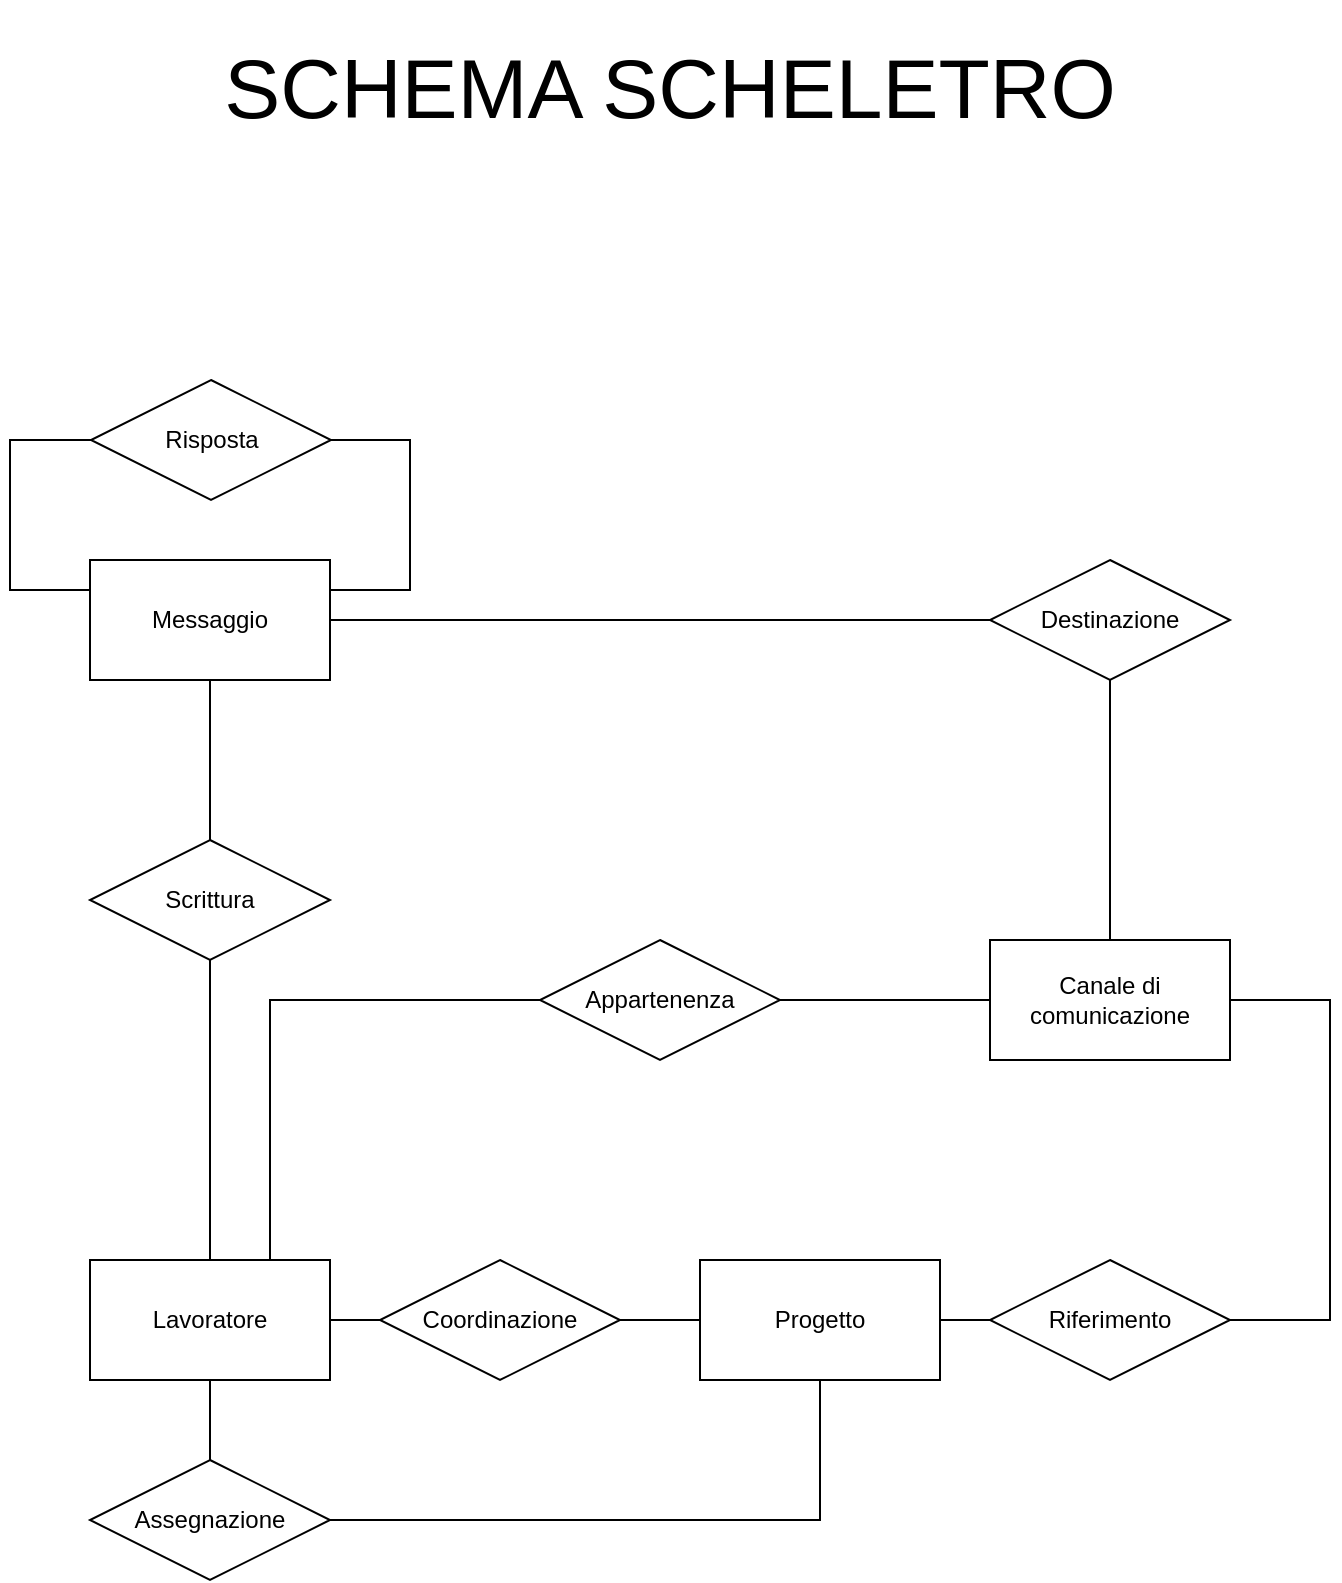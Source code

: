 <mxfile version="13.9.9" type="device" pages="8"><diagram id="R2lEEEUBdFMjLlhIrx00" name="schema-scheletro"><mxGraphModel dx="1024" dy="592" grid="1" gridSize="10" guides="1" tooltips="1" connect="1" arrows="1" fold="1" page="1" pageScale="1" pageWidth="850" pageHeight="1100" math="0" shadow="0" extFonts="Permanent Marker^https://fonts.googleapis.com/css?family=Permanent+Marker"><root><mxCell id="0"/><mxCell id="1" parent="0"/><mxCell id="iidSFxtI8_H-ekMZ88WQ-16" style="edgeStyle=orthogonalEdgeStyle;rounded=0;orthogonalLoop=1;jettySize=auto;html=1;entryX=0;entryY=0.5;entryDx=0;entryDy=0;endArrow=none;endFill=0;exitX=0.75;exitY=0;exitDx=0;exitDy=0;" parent="1" source="-NKpR_p27GjlA84WJyXb-1" target="iidSFxtI8_H-ekMZ88WQ-7" edge="1"><mxGeometry relative="1" as="geometry"><mxPoint x="285" y="620" as="sourcePoint"/></mxGeometry></mxCell><mxCell id="JR9sKSp8In1OYDjTJ7QB-11" value="Canale di comunicazione" style="rounded=0;whiteSpace=wrap;html=1;" parent="1" vertex="1"><mxGeometry x="585" y="530" width="120" height="60" as="geometry"/></mxCell><mxCell id="FUfhZvEFmUT7UkmvIHRM-22" style="edgeStyle=orthogonalEdgeStyle;rounded=0;orthogonalLoop=1;jettySize=auto;html=1;exitX=0.5;exitY=1;exitDx=0;exitDy=0;entryX=0.5;entryY=0;entryDx=0;entryDy=0;endArrow=none;endFill=0;" parent="1" source="iidSFxtI8_H-ekMZ88WQ-2" target="iidSFxtI8_H-ekMZ88WQ-4" edge="1"><mxGeometry relative="1" as="geometry"/></mxCell><mxCell id="FUfhZvEFmUT7UkmvIHRM-24" style="edgeStyle=orthogonalEdgeStyle;rounded=0;orthogonalLoop=1;jettySize=auto;html=1;exitX=0;exitY=0.25;exitDx=0;exitDy=0;entryX=0;entryY=0.5;entryDx=0;entryDy=0;endArrow=none;endFill=0;" parent="1" source="iidSFxtI8_H-ekMZ88WQ-2" target="mV_2qHynd_KQSsKwdgBg-1" edge="1"><mxGeometry relative="1" as="geometry"><Array as="points"><mxPoint x="95" y="355"/><mxPoint x="95" y="280"/></Array></mxGeometry></mxCell><mxCell id="iidSFxtI8_H-ekMZ88WQ-2" value="Messaggio" style="rounded=0;whiteSpace=wrap;html=1;" parent="1" vertex="1"><mxGeometry x="135" y="340" width="120" height="60" as="geometry"/></mxCell><mxCell id="FUfhZvEFmUT7UkmvIHRM-21" style="edgeStyle=orthogonalEdgeStyle;rounded=0;orthogonalLoop=1;jettySize=auto;html=1;exitX=0.5;exitY=1;exitDx=0;exitDy=0;entryX=0.5;entryY=0;entryDx=0;entryDy=0;endArrow=none;endFill=0;" parent="1" source="iidSFxtI8_H-ekMZ88WQ-4" target="-NKpR_p27GjlA84WJyXb-1" edge="1"><mxGeometry relative="1" as="geometry"/></mxCell><mxCell id="iidSFxtI8_H-ekMZ88WQ-4" value="Scrittura" style="shape=rhombus;perimeter=rhombusPerimeter;whiteSpace=wrap;html=1;align=center;" parent="1" vertex="1"><mxGeometry x="135" y="480" width="120" height="60" as="geometry"/></mxCell><mxCell id="iidSFxtI8_H-ekMZ88WQ-17" style="edgeStyle=orthogonalEdgeStyle;rounded=0;orthogonalLoop=1;jettySize=auto;html=1;exitX=1;exitY=0.5;exitDx=0;exitDy=0;entryX=0;entryY=0.5;entryDx=0;entryDy=0;endArrow=none;endFill=0;" parent="1" source="iidSFxtI8_H-ekMZ88WQ-7" target="JR9sKSp8In1OYDjTJ7QB-11" edge="1"><mxGeometry relative="1" as="geometry"/></mxCell><mxCell id="iidSFxtI8_H-ekMZ88WQ-7" value="Appartenenza" style="shape=rhombus;perimeter=rhombusPerimeter;whiteSpace=wrap;html=1;align=center;" parent="1" vertex="1"><mxGeometry x="360" y="530" width="120" height="60" as="geometry"/></mxCell><mxCell id="iidSFxtI8_H-ekMZ88WQ-23" style="edgeStyle=orthogonalEdgeStyle;rounded=0;orthogonalLoop=1;jettySize=auto;html=1;exitX=0;exitY=0.5;exitDx=0;exitDy=0;endArrow=none;endFill=0;" parent="1" source="iidSFxtI8_H-ekMZ88WQ-19" target="iidSFxtI8_H-ekMZ88WQ-2" edge="1"><mxGeometry relative="1" as="geometry"/></mxCell><mxCell id="FUfhZvEFmUT7UkmvIHRM-20" style="edgeStyle=orthogonalEdgeStyle;rounded=0;orthogonalLoop=1;jettySize=auto;html=1;exitX=0.5;exitY=1;exitDx=0;exitDy=0;endArrow=none;endFill=0;" parent="1" source="iidSFxtI8_H-ekMZ88WQ-19" target="JR9sKSp8In1OYDjTJ7QB-11" edge="1"><mxGeometry relative="1" as="geometry"/></mxCell><mxCell id="iidSFxtI8_H-ekMZ88WQ-19" value="Destinazione" style="shape=rhombus;perimeter=rhombusPerimeter;whiteSpace=wrap;html=1;align=center;" parent="1" vertex="1"><mxGeometry x="585" y="340" width="120" height="60" as="geometry"/></mxCell><mxCell id="iidSFxtI8_H-ekMZ88WQ-22" value="SCHEMA SCHELETRO" style="text;html=1;strokeColor=none;fillColor=none;align=center;verticalAlign=middle;whiteSpace=wrap;rounded=0;fontSize=42;" parent="1" vertex="1"><mxGeometry x="90" y="60" width="670" height="90" as="geometry"/></mxCell><mxCell id="FUfhZvEFmUT7UkmvIHRM-25" style="edgeStyle=orthogonalEdgeStyle;rounded=0;orthogonalLoop=1;jettySize=auto;html=1;exitX=1;exitY=0.5;exitDx=0;exitDy=0;entryX=1;entryY=0.25;entryDx=0;entryDy=0;endArrow=none;endFill=0;" parent="1" source="mV_2qHynd_KQSsKwdgBg-1" target="iidSFxtI8_H-ekMZ88WQ-2" edge="1"><mxGeometry relative="1" as="geometry"><Array as="points"><mxPoint x="295" y="280"/><mxPoint x="295" y="355"/></Array></mxGeometry></mxCell><mxCell id="mV_2qHynd_KQSsKwdgBg-1" value="Risposta" style="shape=rhombus;perimeter=rhombusPerimeter;whiteSpace=wrap;html=1;align=center;" parent="1" vertex="1"><mxGeometry x="135.5" y="250" width="120" height="60" as="geometry"/></mxCell><mxCell id="-NKpR_p27GjlA84WJyXb-1" value="Lavoratore" style="rounded=0;whiteSpace=wrap;html=1;" parent="1" vertex="1"><mxGeometry x="135" y="690" width="120" height="60" as="geometry"/></mxCell><mxCell id="FUfhZvEFmUT7UkmvIHRM-28" style="edgeStyle=orthogonalEdgeStyle;rounded=0;orthogonalLoop=1;jettySize=auto;html=1;exitX=1;exitY=0.5;exitDx=0;exitDy=0;endArrow=none;endFill=0;entryX=0;entryY=0.5;entryDx=0;entryDy=0;" parent="1" source="-NKpR_p27GjlA84WJyXb-1" target="FUfhZvEFmUT7UkmvIHRM-18" edge="1"><mxGeometry relative="1" as="geometry"><mxPoint x="285" y="790" as="sourcePoint"/><mxPoint x="310" y="840" as="targetPoint"/></mxGeometry></mxCell><mxCell id="FUfhZvEFmUT7UkmvIHRM-30" style="edgeStyle=orthogonalEdgeStyle;rounded=0;orthogonalLoop=1;jettySize=auto;html=1;exitX=1;exitY=0.5;exitDx=0;exitDy=0;entryX=0;entryY=0.5;entryDx=0;entryDy=0;endArrow=none;endFill=0;" parent="1" source="FUfhZvEFmUT7UkmvIHRM-13" target="FUfhZvEFmUT7UkmvIHRM-19" edge="1"><mxGeometry relative="1" as="geometry"/></mxCell><mxCell id="FUfhZvEFmUT7UkmvIHRM-13" value="Progetto" style="rounded=0;whiteSpace=wrap;html=1;" parent="1" vertex="1"><mxGeometry x="440" y="690" width="120" height="60" as="geometry"/></mxCell><mxCell id="FUfhZvEFmUT7UkmvIHRM-33" style="edgeStyle=orthogonalEdgeStyle;rounded=0;orthogonalLoop=1;jettySize=auto;html=1;exitX=1;exitY=0.5;exitDx=0;exitDy=0;entryX=0.5;entryY=1;entryDx=0;entryDy=0;endArrow=none;endFill=0;" parent="1" source="FUfhZvEFmUT7UkmvIHRM-16" target="FUfhZvEFmUT7UkmvIHRM-13" edge="1"><mxGeometry relative="1" as="geometry"><Array as="points"><mxPoint x="500" y="820"/></Array></mxGeometry></mxCell><mxCell id="OzE7jNR1GW79QGiyD2IS-1" style="edgeStyle=orthogonalEdgeStyle;rounded=0;orthogonalLoop=1;jettySize=auto;html=1;exitX=0.5;exitY=0;exitDx=0;exitDy=0;entryX=0.5;entryY=1;entryDx=0;entryDy=0;endArrow=none;endFill=0;" edge="1" parent="1" source="FUfhZvEFmUT7UkmvIHRM-16" target="-NKpR_p27GjlA84WJyXb-1"><mxGeometry relative="1" as="geometry"/></mxCell><mxCell id="FUfhZvEFmUT7UkmvIHRM-16" value="Assegnazione" style="shape=rhombus;perimeter=rhombusPerimeter;whiteSpace=wrap;html=1;align=center;" parent="1" vertex="1"><mxGeometry x="135" y="790" width="120" height="60" as="geometry"/></mxCell><mxCell id="FUfhZvEFmUT7UkmvIHRM-29" style="edgeStyle=orthogonalEdgeStyle;rounded=0;orthogonalLoop=1;jettySize=auto;html=1;exitX=1;exitY=0.5;exitDx=0;exitDy=0;entryX=0;entryY=0.5;entryDx=0;entryDy=0;endArrow=none;endFill=0;" parent="1" source="FUfhZvEFmUT7UkmvIHRM-18" target="FUfhZvEFmUT7UkmvIHRM-13" edge="1"><mxGeometry relative="1" as="geometry"/></mxCell><mxCell id="FUfhZvEFmUT7UkmvIHRM-18" value="Coordinazione" style="shape=rhombus;perimeter=rhombusPerimeter;whiteSpace=wrap;html=1;align=center;" parent="1" vertex="1"><mxGeometry x="280" y="690" width="120" height="60" as="geometry"/></mxCell><mxCell id="FUfhZvEFmUT7UkmvIHRM-31" style="edgeStyle=orthogonalEdgeStyle;rounded=0;orthogonalLoop=1;jettySize=auto;html=1;exitX=1;exitY=0.5;exitDx=0;exitDy=0;entryX=1;entryY=0.5;entryDx=0;entryDy=0;endArrow=none;endFill=0;" parent="1" source="FUfhZvEFmUT7UkmvIHRM-19" target="JR9sKSp8In1OYDjTJ7QB-11" edge="1"><mxGeometry relative="1" as="geometry"><Array as="points"><mxPoint x="755" y="720"/><mxPoint x="755" y="560"/></Array></mxGeometry></mxCell><mxCell id="FUfhZvEFmUT7UkmvIHRM-19" value="Riferimento" style="shape=rhombus;perimeter=rhombusPerimeter;whiteSpace=wrap;html=1;align=center;" parent="1" vertex="1"><mxGeometry x="585" y="690" width="120" height="60" as="geometry"/></mxCell></root></mxGraphModel></diagram><diagram id="MLFA99gczXLaRJ_membB" name="definizione-attributi"><mxGraphModel dx="1024" dy="592" grid="1" gridSize="10" guides="1" tooltips="1" connect="1" arrows="1" fold="1" page="1" pageScale="1" pageWidth="850" pageHeight="1100" math="0" shadow="0"><root><mxCell id="rmHvSuTPGCq8cotWrXQZ-0"/><mxCell id="rmHvSuTPGCq8cotWrXQZ-1" parent="rmHvSuTPGCq8cotWrXQZ-0"/><mxCell id="nUjjCGOXVYjfcLgwPdXM-0" value="DEFINIZIONE DEGLI ATTRIBUTI" style="text;html=1;strokeColor=none;fillColor=none;align=center;verticalAlign=middle;whiteSpace=wrap;rounded=0;fontSize=42;" parent="rmHvSuTPGCq8cotWrXQZ-1" vertex="1"><mxGeometry x="90" y="10" width="670" height="90" as="geometry"/></mxCell><mxCell id="OlVaxuHobDxl12qcZx2V-0" style="edgeStyle=orthogonalEdgeStyle;rounded=0;orthogonalLoop=1;jettySize=auto;html=1;exitX=0.25;exitY=0;exitDx=0;exitDy=0;endArrow=oval;endFill=1;" parent="rmHvSuTPGCq8cotWrXQZ-1" source="OlVaxuHobDxl12qcZx2V-4" edge="1"><mxGeometry relative="1" as="geometry"><mxPoint x="281" y="360" as="targetPoint"/></mxGeometry></mxCell><mxCell id="OlVaxuHobDxl12qcZx2V-1" style="edgeStyle=orthogonalEdgeStyle;rounded=0;orthogonalLoop=1;jettySize=auto;html=1;exitX=0.75;exitY=0;exitDx=0;exitDy=0;endArrow=oval;endFill=0;" parent="rmHvSuTPGCq8cotWrXQZ-1" source="OlVaxuHobDxl12qcZx2V-4" edge="1"><mxGeometry relative="1" as="geometry"><mxPoint x="340.857" y="360" as="targetPoint"/></mxGeometry></mxCell><mxCell id="OlVaxuHobDxl12qcZx2V-2" style="edgeStyle=orthogonalEdgeStyle;rounded=0;orthogonalLoop=1;jettySize=auto;html=1;exitX=0;exitY=0.25;exitDx=0;exitDy=0;endArrow=oval;endFill=0;" parent="rmHvSuTPGCq8cotWrXQZ-1" source="OlVaxuHobDxl12qcZx2V-4" edge="1"><mxGeometry relative="1" as="geometry"><mxPoint x="221" y="395" as="targetPoint"/></mxGeometry></mxCell><mxCell id="OlVaxuHobDxl12qcZx2V-3" style="edgeStyle=orthogonalEdgeStyle;rounded=0;orthogonalLoop=1;jettySize=auto;html=1;exitX=0;exitY=0.75;exitDx=0;exitDy=0;endArrow=oval;endFill=0;" parent="rmHvSuTPGCq8cotWrXQZ-1" source="OlVaxuHobDxl12qcZx2V-4" edge="1"><mxGeometry relative="1" as="geometry"><mxPoint x="221" y="425" as="targetPoint"/></mxGeometry></mxCell><mxCell id="OlVaxuHobDxl12qcZx2V-4" value="Progetto" style="rounded=0;whiteSpace=wrap;html=1;" parent="rmHvSuTPGCq8cotWrXQZ-1" vertex="1"><mxGeometry x="251" y="380" width="120" height="60" as="geometry"/></mxCell><mxCell id="OlVaxuHobDxl12qcZx2V-5" value="IDProgetto" style="text;html=1;strokeColor=none;fillColor=none;align=center;verticalAlign=middle;whiteSpace=wrap;rounded=0;" parent="rmHvSuTPGCq8cotWrXQZ-1" vertex="1"><mxGeometry x="251" y="340" width="59" height="20" as="geometry"/></mxCell><mxCell id="OlVaxuHobDxl12qcZx2V-6" value="NomeProgetto" style="text;html=1;strokeColor=none;fillColor=none;align=center;verticalAlign=middle;whiteSpace=wrap;rounded=0;" parent="rmHvSuTPGCq8cotWrXQZ-1" vertex="1"><mxGeometry x="314" y="340" width="79" height="20" as="geometry"/></mxCell><mxCell id="OlVaxuHobDxl12qcZx2V-7" value="DataInizio" style="text;html=1;strokeColor=none;fillColor=none;align=center;verticalAlign=middle;whiteSpace=wrap;rounded=0;" parent="rmHvSuTPGCq8cotWrXQZ-1" vertex="1"><mxGeometry x="159" y="383" width="56" height="20" as="geometry"/></mxCell><mxCell id="OlVaxuHobDxl12qcZx2V-8" value="DataFine" style="text;html=1;strokeColor=none;fillColor=none;align=center;verticalAlign=middle;whiteSpace=wrap;rounded=0;" parent="rmHvSuTPGCq8cotWrXQZ-1" vertex="1"><mxGeometry x="161" y="413" width="48" height="20" as="geometry"/></mxCell><mxCell id="hIcq4pjFVzH6gnm2zgqs-0" style="edgeStyle=orthogonalEdgeStyle;rounded=0;orthogonalLoop=1;jettySize=auto;html=1;exitX=0.25;exitY=0;exitDx=0;exitDy=0;endArrow=oval;endFill=1;" parent="rmHvSuTPGCq8cotWrXQZ-1" source="hIcq4pjFVzH6gnm2zgqs-3" edge="1"><mxGeometry relative="1" as="geometry"><mxPoint x="511" y="360" as="targetPoint"/></mxGeometry></mxCell><mxCell id="hIcq4pjFVzH6gnm2zgqs-1" style="edgeStyle=orthogonalEdgeStyle;rounded=0;orthogonalLoop=1;jettySize=auto;html=1;exitX=0.75;exitY=0;exitDx=0;exitDy=0;endArrow=oval;endFill=0;" parent="rmHvSuTPGCq8cotWrXQZ-1" source="hIcq4pjFVzH6gnm2zgqs-3" edge="1"><mxGeometry relative="1" as="geometry"><mxPoint x="571" y="360" as="targetPoint"/></mxGeometry></mxCell><mxCell id="hIcq4pjFVzH6gnm2zgqs-2" style="edgeStyle=orthogonalEdgeStyle;rounded=0;orthogonalLoop=1;jettySize=auto;html=1;exitX=1;exitY=0.25;exitDx=0;exitDy=0;endArrow=oval;endFill=0;" parent="rmHvSuTPGCq8cotWrXQZ-1" source="hIcq4pjFVzH6gnm2zgqs-3" edge="1"><mxGeometry relative="1" as="geometry"><mxPoint x="631.0" y="395" as="targetPoint"/></mxGeometry></mxCell><mxCell id="hIcq4pjFVzH6gnm2zgqs-3" value="Lavoratore" style="rounded=0;whiteSpace=wrap;html=1;" parent="rmHvSuTPGCq8cotWrXQZ-1" vertex="1"><mxGeometry x="481" y="380" width="120" height="60" as="geometry"/></mxCell><mxCell id="hIcq4pjFVzH6gnm2zgqs-4" value="CF" style="text;html=1;strokeColor=none;fillColor=none;align=center;verticalAlign=middle;whiteSpace=wrap;rounded=0;" parent="rmHvSuTPGCq8cotWrXQZ-1" vertex="1"><mxGeometry x="491" y="340" width="40" height="20" as="geometry"/></mxCell><mxCell id="hIcq4pjFVzH6gnm2zgqs-5" value="NomeLavoratore" style="text;html=1;strokeColor=none;fillColor=none;align=center;verticalAlign=middle;whiteSpace=wrap;rounded=0;" parent="rmHvSuTPGCq8cotWrXQZ-1" vertex="1"><mxGeometry x="543.5" y="340" width="89" height="20" as="geometry"/></mxCell><mxCell id="hIcq4pjFVzH6gnm2zgqs-6" value="Cognome" style="text;html=1;strokeColor=none;fillColor=none;align=center;verticalAlign=middle;whiteSpace=wrap;rounded=0;" parent="rmHvSuTPGCq8cotWrXQZ-1" vertex="1"><mxGeometry x="641" y="384" width="50" height="20" as="geometry"/></mxCell><mxCell id="1ESbP6-tgXz0PCnN0fM1-9" style="edgeStyle=orthogonalEdgeStyle;rounded=0;orthogonalLoop=1;jettySize=auto;html=1;exitX=1;exitY=0.5;exitDx=0;exitDy=0;entryX=0;entryY=0.5;entryDx=0;entryDy=0;endArrow=none;endFill=0;" parent="rmHvSuTPGCq8cotWrXQZ-1" source="7ejKGR0hDyFTzin58Rjo-3" target="1ESbP6-tgXz0PCnN0fM1-5" edge="1"><mxGeometry relative="1" as="geometry"><mxPoint x="295" y="590" as="sourcePoint"/></mxGeometry></mxCell><mxCell id="1ESbP6-tgXz0PCnN0fM1-1" style="edgeStyle=orthogonalEdgeStyle;rounded=0;orthogonalLoop=1;jettySize=auto;html=1;exitX=0.75;exitY=0;exitDx=0;exitDy=0;endArrow=oval;endFill=0;" parent="rmHvSuTPGCq8cotWrXQZ-1" source="1ESbP6-tgXz0PCnN0fM1-3" edge="1"><mxGeometry relative="1" as="geometry"><mxPoint x="645" y="540" as="targetPoint"/></mxGeometry></mxCell><mxCell id="1ESbP6-tgXz0PCnN0fM1-2" style="edgeStyle=orthogonalEdgeStyle;rounded=0;orthogonalLoop=1;jettySize=auto;html=1;exitX=0.25;exitY=0;exitDx=0;exitDy=0;endArrow=oval;endFill=0;" parent="rmHvSuTPGCq8cotWrXQZ-1" source="1ESbP6-tgXz0PCnN0fM1-3" edge="1"><mxGeometry relative="1" as="geometry"><mxPoint x="584.756" y="540" as="targetPoint"/></mxGeometry></mxCell><mxCell id="1ESbP6-tgXz0PCnN0fM1-3" value="Messaggio" style="rounded=0;whiteSpace=wrap;html=1;" parent="rmHvSuTPGCq8cotWrXQZ-1" vertex="1"><mxGeometry x="555" y="560" width="120" height="60" as="geometry"/></mxCell><mxCell id="1ESbP6-tgXz0PCnN0fM1-10" style="edgeStyle=orthogonalEdgeStyle;rounded=0;orthogonalLoop=1;jettySize=auto;html=1;exitX=1;exitY=0.5;exitDx=0;exitDy=0;entryX=0;entryY=0.5;entryDx=0;entryDy=0;endArrow=none;endFill=0;" parent="rmHvSuTPGCq8cotWrXQZ-1" source="1ESbP6-tgXz0PCnN0fM1-5" target="1ESbP6-tgXz0PCnN0fM1-3" edge="1"><mxGeometry relative="1" as="geometry"/></mxCell><mxCell id="1ESbP6-tgXz0PCnN0fM1-5" value="Scrittura" style="shape=rhombus;perimeter=rhombusPerimeter;whiteSpace=wrap;html=1;align=center;" parent="rmHvSuTPGCq8cotWrXQZ-1" vertex="1"><mxGeometry x="355" y="560" width="120" height="60" as="geometry"/></mxCell><mxCell id="1ESbP6-tgXz0PCnN0fM1-6" value="OrarioInvio" style="text;html=1;strokeColor=none;fillColor=none;align=center;verticalAlign=middle;whiteSpace=wrap;rounded=0;" parent="rmHvSuTPGCq8cotWrXQZ-1" vertex="1"><mxGeometry x="620" y="520" width="55" height="20" as="geometry"/></mxCell><mxCell id="1ESbP6-tgXz0PCnN0fM1-7" value="DataInvio" style="text;html=1;strokeColor=none;fillColor=none;align=center;verticalAlign=middle;whiteSpace=wrap;rounded=0;" parent="rmHvSuTPGCq8cotWrXQZ-1" vertex="1"><mxGeometry x="561" y="520" width="50" height="20" as="geometry"/></mxCell><mxCell id="1ESbP6-tgXz0PCnN0fM1-8" style="edgeStyle=orthogonalEdgeStyle;rounded=0;orthogonalLoop=1;jettySize=auto;html=1;endArrow=oval;endFill=1;" parent="rmHvSuTPGCq8cotWrXQZ-1" edge="1"><mxGeometry relative="1" as="geometry"><mxPoint x="670" y="550" as="targetPoint"/><mxPoint x="535" y="600" as="sourcePoint"/><Array as="points"><mxPoint x="535" y="550"/></Array></mxGeometry></mxCell><mxCell id="QSYiN4QCSMzpLkEYR8Wn-1" style="edgeStyle=orthogonalEdgeStyle;rounded=0;orthogonalLoop=1;jettySize=auto;html=1;exitX=0.25;exitY=0;exitDx=0;exitDy=0;endArrow=oval;endFill=0;" parent="rmHvSuTPGCq8cotWrXQZ-1" source="QSYiN4QCSMzpLkEYR8Wn-2" edge="1"><mxGeometry relative="1" as="geometry"><mxPoint x="584.714" y="712" as="targetPoint"/></mxGeometry></mxCell><mxCell id="QSYiN4QCSMzpLkEYR8Wn-2" value="Canale di comunicazione" style="rounded=0;whiteSpace=wrap;html=1;" parent="rmHvSuTPGCq8cotWrXQZ-1" vertex="1"><mxGeometry x="555" y="732" width="120" height="60" as="geometry"/></mxCell><mxCell id="QSYiN4QCSMzpLkEYR8Wn-3" style="edgeStyle=orthogonalEdgeStyle;rounded=0;orthogonalLoop=1;jettySize=auto;html=1;endArrow=oval;endFill=1;" parent="rmHvSuTPGCq8cotWrXQZ-1" edge="1"><mxGeometry relative="1" as="geometry"><mxPoint x="605" y="722" as="targetPoint"/><mxPoint x="523" y="782" as="sourcePoint"/><Array as="points"><mxPoint x="523" y="782"/><mxPoint x="523" y="722"/></Array></mxGeometry></mxCell><mxCell id="QSYiN4QCSMzpLkEYR8Wn-4" style="edgeStyle=orthogonalEdgeStyle;rounded=0;orthogonalLoop=1;jettySize=auto;html=1;exitX=1;exitY=0.5;exitDx=0;exitDy=0;entryX=0;entryY=0.5;entryDx=0;entryDy=0;endArrow=none;endFill=0;" parent="rmHvSuTPGCq8cotWrXQZ-1" source="7ejKGR0hDyFTzin58Rjo-11" target="QSYiN4QCSMzpLkEYR8Wn-6" edge="1"><mxGeometry relative="1" as="geometry"><mxPoint x="295" y="762" as="sourcePoint"/></mxGeometry></mxCell><mxCell id="QSYiN4QCSMzpLkEYR8Wn-5" style="edgeStyle=orthogonalEdgeStyle;rounded=0;orthogonalLoop=1;jettySize=auto;html=1;exitX=1;exitY=0.5;exitDx=0;exitDy=0;entryX=0;entryY=0.5;entryDx=0;entryDy=0;endArrow=none;endFill=0;" parent="rmHvSuTPGCq8cotWrXQZ-1" source="QSYiN4QCSMzpLkEYR8Wn-6" target="QSYiN4QCSMzpLkEYR8Wn-2" edge="1"><mxGeometry relative="1" as="geometry"><mxPoint x="592" y="737" as="targetPoint"/></mxGeometry></mxCell><mxCell id="QSYiN4QCSMzpLkEYR8Wn-6" value="Riferimento" style="shape=rhombus;perimeter=rhombusPerimeter;whiteSpace=wrap;html=1;align=center;" parent="rmHvSuTPGCq8cotWrXQZ-1" vertex="1"><mxGeometry x="355" y="732" width="120" height="60" as="geometry"/></mxCell><mxCell id="QSYiN4QCSMzpLkEYR8Wn-7" value="NomeCanale" style="text;html=1;strokeColor=none;fillColor=none;align=center;verticalAlign=middle;whiteSpace=wrap;rounded=0;" parent="rmHvSuTPGCq8cotWrXQZ-1" vertex="1"><mxGeometry x="565" y="690" width="40" height="20" as="geometry"/></mxCell><mxCell id="7ejKGR0hDyFTzin58Rjo-0" style="edgeStyle=orthogonalEdgeStyle;rounded=0;orthogonalLoop=1;jettySize=auto;html=1;exitX=0.25;exitY=0;exitDx=0;exitDy=0;endArrow=oval;endFill=1;" parent="rmHvSuTPGCq8cotWrXQZ-1" source="7ejKGR0hDyFTzin58Rjo-3" edge="1"><mxGeometry relative="1" as="geometry"><mxPoint x="141" y="540" as="targetPoint"/></mxGeometry></mxCell><mxCell id="7ejKGR0hDyFTzin58Rjo-1" style="edgeStyle=orthogonalEdgeStyle;rounded=0;orthogonalLoop=1;jettySize=auto;html=1;exitX=0.75;exitY=0;exitDx=0;exitDy=0;endArrow=oval;endFill=0;" parent="rmHvSuTPGCq8cotWrXQZ-1" source="7ejKGR0hDyFTzin58Rjo-3" edge="1"><mxGeometry relative="1" as="geometry"><mxPoint x="201" y="540" as="targetPoint"/></mxGeometry></mxCell><mxCell id="7ejKGR0hDyFTzin58Rjo-2" style="edgeStyle=orthogonalEdgeStyle;rounded=0;orthogonalLoop=1;jettySize=auto;html=1;exitX=1;exitY=0.25;exitDx=0;exitDy=0;endArrow=oval;endFill=0;" parent="rmHvSuTPGCq8cotWrXQZ-1" source="7ejKGR0hDyFTzin58Rjo-3" edge="1"><mxGeometry relative="1" as="geometry"><mxPoint x="261.0" y="575" as="targetPoint"/></mxGeometry></mxCell><mxCell id="7ejKGR0hDyFTzin58Rjo-3" value="Lavoratore" style="rounded=0;whiteSpace=wrap;html=1;" parent="rmHvSuTPGCq8cotWrXQZ-1" vertex="1"><mxGeometry x="111" y="560" width="120" height="60" as="geometry"/></mxCell><mxCell id="7ejKGR0hDyFTzin58Rjo-4" value="CF" style="text;html=1;strokeColor=none;fillColor=none;align=center;verticalAlign=middle;whiteSpace=wrap;rounded=0;" parent="rmHvSuTPGCq8cotWrXQZ-1" vertex="1"><mxGeometry x="121" y="520" width="40" height="20" as="geometry"/></mxCell><mxCell id="7ejKGR0hDyFTzin58Rjo-5" value="NomeLavoratore" style="text;html=1;strokeColor=none;fillColor=none;align=center;verticalAlign=middle;whiteSpace=wrap;rounded=0;" parent="rmHvSuTPGCq8cotWrXQZ-1" vertex="1"><mxGeometry x="173.5" y="520" width="89" height="20" as="geometry"/></mxCell><mxCell id="7ejKGR0hDyFTzin58Rjo-6" value="Cognome" style="text;html=1;strokeColor=none;fillColor=none;align=center;verticalAlign=middle;whiteSpace=wrap;rounded=0;" parent="rmHvSuTPGCq8cotWrXQZ-1" vertex="1"><mxGeometry x="271" y="564" width="50" height="20" as="geometry"/></mxCell><mxCell id="7ejKGR0hDyFTzin58Rjo-7" style="edgeStyle=orthogonalEdgeStyle;rounded=0;orthogonalLoop=1;jettySize=auto;html=1;exitX=0.25;exitY=0;exitDx=0;exitDy=0;endArrow=oval;endFill=1;" parent="rmHvSuTPGCq8cotWrXQZ-1" source="7ejKGR0hDyFTzin58Rjo-11" edge="1"><mxGeometry relative="1" as="geometry"><mxPoint x="141" y="710" as="targetPoint"/></mxGeometry></mxCell><mxCell id="7ejKGR0hDyFTzin58Rjo-8" style="edgeStyle=orthogonalEdgeStyle;rounded=0;orthogonalLoop=1;jettySize=auto;html=1;exitX=0.75;exitY=0;exitDx=0;exitDy=0;endArrow=oval;endFill=0;" parent="rmHvSuTPGCq8cotWrXQZ-1" source="7ejKGR0hDyFTzin58Rjo-11" edge="1"><mxGeometry relative="1" as="geometry"><mxPoint x="200.857" y="710" as="targetPoint"/></mxGeometry></mxCell><mxCell id="7ejKGR0hDyFTzin58Rjo-16" style="edgeStyle=orthogonalEdgeStyle;rounded=0;orthogonalLoop=1;jettySize=auto;html=1;exitX=0;exitY=0.25;exitDx=0;exitDy=0;endArrow=oval;endFill=0;" parent="rmHvSuTPGCq8cotWrXQZ-1" source="7ejKGR0hDyFTzin58Rjo-11" edge="1"><mxGeometry relative="1" as="geometry"><mxPoint x="80" y="747" as="targetPoint"/></mxGeometry></mxCell><mxCell id="7ejKGR0hDyFTzin58Rjo-17" style="edgeStyle=orthogonalEdgeStyle;rounded=0;orthogonalLoop=1;jettySize=auto;html=1;exitX=0;exitY=0.75;exitDx=0;exitDy=0;endArrow=oval;endFill=0;" parent="rmHvSuTPGCq8cotWrXQZ-1" source="7ejKGR0hDyFTzin58Rjo-11" edge="1"><mxGeometry relative="1" as="geometry"><mxPoint x="80" y="777" as="targetPoint"/></mxGeometry></mxCell><mxCell id="7ejKGR0hDyFTzin58Rjo-11" value="Progetto" style="rounded=0;whiteSpace=wrap;html=1;" parent="rmHvSuTPGCq8cotWrXQZ-1" vertex="1"><mxGeometry x="111" y="732" width="120" height="60" as="geometry"/></mxCell><mxCell id="7ejKGR0hDyFTzin58Rjo-12" value="ID" style="text;html=1;strokeColor=none;fillColor=none;align=center;verticalAlign=middle;whiteSpace=wrap;rounded=0;" parent="rmHvSuTPGCq8cotWrXQZ-1" vertex="1"><mxGeometry x="121" y="690" width="40" height="20" as="geometry"/></mxCell><mxCell id="7ejKGR0hDyFTzin58Rjo-13" value="NomeProgetto" style="text;html=1;strokeColor=none;fillColor=none;align=center;verticalAlign=middle;whiteSpace=wrap;rounded=0;" parent="rmHvSuTPGCq8cotWrXQZ-1" vertex="1"><mxGeometry x="181" y="690" width="40" height="20" as="geometry"/></mxCell><mxCell id="7ejKGR0hDyFTzin58Rjo-14" value="DataInizio" style="text;html=1;strokeColor=none;fillColor=none;align=center;verticalAlign=middle;whiteSpace=wrap;rounded=0;" parent="rmHvSuTPGCq8cotWrXQZ-1" vertex="1"><mxGeometry x="19" y="735" width="56" height="20" as="geometry"/></mxCell><mxCell id="7ejKGR0hDyFTzin58Rjo-15" value="DataFine" style="text;html=1;strokeColor=none;fillColor=none;align=center;verticalAlign=middle;whiteSpace=wrap;rounded=0;" parent="rmHvSuTPGCq8cotWrXQZ-1" vertex="1"><mxGeometry x="21" y="766" width="48" height="20" as="geometry"/></mxCell><mxCell id="dPs3upnwQfvAETbIvUez-2" style="edgeStyle=orthogonalEdgeStyle;rounded=0;orthogonalLoop=1;jettySize=auto;html=1;exitX=1;exitY=0.75;exitDx=0;exitDy=0;endArrow=oval;endFill=0;" parent="rmHvSuTPGCq8cotWrXQZ-1" source="1ESbP6-tgXz0PCnN0fM1-3" edge="1"><mxGeometry relative="1" as="geometry"><mxPoint x="700" y="605" as="targetPoint"/><mxPoint x="685" y="585" as="sourcePoint"/></mxGeometry></mxCell><mxCell id="dPs3upnwQfvAETbIvUez-3" value="Testo" style="text;html=1;strokeColor=none;fillColor=none;align=center;verticalAlign=middle;whiteSpace=wrap;rounded=0;" parent="rmHvSuTPGCq8cotWrXQZ-1" vertex="1"><mxGeometry x="705" y="594" width="30" height="20" as="geometry"/></mxCell></root></mxGraphModel></diagram><diagram id="7kM-K-CB5gm3_F5NEeyz" name="definizione-gerarchie"><mxGraphModel dx="1024" dy="592" grid="1" gridSize="10" guides="1" tooltips="1" connect="1" arrows="1" fold="1" page="1" pageScale="1" pageWidth="850" pageHeight="1100" math="0" shadow="0"><root><mxCell id="enDb1WjEHev8ADfLrXr2-0"/><mxCell id="enDb1WjEHev8ADfLrXr2-1" parent="enDb1WjEHev8ADfLrXr2-0"/><mxCell id="enDb1WjEHev8ADfLrXr2-2" value="&lt;span style=&quot;color: rgb(0 , 0 , 0) ; font-family: &amp;#34;helvetica&amp;#34; ; font-size: 42px ; font-style: normal ; font-weight: 400 ; letter-spacing: normal ; text-align: center ; text-indent: 0px ; text-transform: none ; word-spacing: 0px ; background-color: rgb(248 , 249 , 250) ; display: inline ; float: none&quot;&gt;DEFINIZIONE DELLE GERARCHIE&lt;/span&gt;" style="text;whiteSpace=wrap;html=1;fontSize=10;" parent="enDb1WjEHev8ADfLrXr2-1" vertex="1"><mxGeometry x="90" y="120" width="700" height="60" as="geometry"/></mxCell><mxCell id="enDb1WjEHev8ADfLrXr2-6" value="Lavoratore" style="rounded=0;whiteSpace=wrap;html=1;" parent="enDb1WjEHev8ADfLrXr2-1" vertex="1"><mxGeometry x="270" y="270" width="120" height="60" as="geometry"/></mxCell><mxCell id="enDb1WjEHev8ADfLrXr2-7" value="" style="triangle;whiteSpace=wrap;html=1;rotation=-90;fillColor=#000000;" parent="enDb1WjEHev8ADfLrXr2-1" vertex="1"><mxGeometry x="320.5" y="327" width="20" height="28" as="geometry"/></mxCell><mxCell id="enDb1WjEHev8ADfLrXr2-8" style="edgeStyle=orthogonalEdgeStyle;rounded=0;orthogonalLoop=1;jettySize=auto;html=1;exitX=1;exitY=1;exitDx=0;exitDy=0;entryX=0.5;entryY=0;entryDx=0;entryDy=0;endArrow=none;endFill=0;" parent="enDb1WjEHev8ADfLrXr2-1" source="enDb1WjEHev8ADfLrXr2-10" target="enDb1WjEHev8ADfLrXr2-11" edge="1"><mxGeometry relative="1" as="geometry"><Array as="points"><mxPoint x="305" y="391"/><mxPoint x="270" y="390"/></Array></mxGeometry></mxCell><mxCell id="enDb1WjEHev8ADfLrXr2-9" style="edgeStyle=orthogonalEdgeStyle;rounded=0;orthogonalLoop=1;jettySize=auto;html=1;exitX=1;exitY=0;exitDx=0;exitDy=0;entryX=0.5;entryY=0;entryDx=0;entryDy=0;endArrow=none;endFill=0;" parent="enDb1WjEHev8ADfLrXr2-1" source="enDb1WjEHev8ADfLrXr2-10" target="enDb1WjEHev8ADfLrXr2-14" edge="1"><mxGeometry relative="1" as="geometry"><Array as="points"><mxPoint x="355" y="391"/><mxPoint x="420" y="390"/></Array></mxGeometry></mxCell><mxCell id="enDb1WjEHev8ADfLrXr2-10" value="" style="rounded=0;whiteSpace=wrap;html=1;rotation=90;fillColor=#000000;" parent="enDb1WjEHev8ADfLrXr2-1" vertex="1"><mxGeometry x="310" y="365.5" width="40" height="10" as="geometry"/></mxCell><mxCell id="enDb1WjEHev8ADfLrXr2-11" value="Dipendente" style="rounded=0;whiteSpace=wrap;html=1;" parent="enDb1WjEHev8ADfLrXr2-1" vertex="1"><mxGeometry x="180" y="410" width="120" height="60" as="geometry"/></mxCell><mxCell id="enDb1WjEHev8ADfLrXr2-13" style="edgeStyle=orthogonalEdgeStyle;rounded=0;orthogonalLoop=1;jettySize=auto;html=1;exitX=0.5;exitY=1;exitDx=0;exitDy=0;endArrow=none;endFill=0;fontSize=10;" parent="enDb1WjEHev8ADfLrXr2-1" source="enDb1WjEHev8ADfLrXr2-14" target="enDb1WjEHev8ADfLrXr2-17" edge="1"><mxGeometry relative="1" as="geometry"/></mxCell><mxCell id="enDb1WjEHev8ADfLrXr2-14" value="Capoprogetto" style="rounded=0;whiteSpace=wrap;html=1;" parent="enDb1WjEHev8ADfLrXr2-1" vertex="1"><mxGeometry x="360" y="410" width="120" height="60" as="geometry"/></mxCell><mxCell id="enDb1WjEHev8ADfLrXr2-15" value="Progetto" style="rounded=0;whiteSpace=wrap;html=1;" parent="enDb1WjEHev8ADfLrXr2-1" vertex="1"><mxGeometry x="550" y="540" width="120" height="60" as="geometry"/></mxCell><mxCell id="enDb1WjEHev8ADfLrXr2-16" style="edgeStyle=orthogonalEdgeStyle;rounded=0;orthogonalLoop=1;jettySize=auto;html=1;exitX=1;exitY=0.5;exitDx=0;exitDy=0;entryX=0;entryY=0.5;entryDx=0;entryDy=0;endArrow=none;endFill=0;fontSize=10;" parent="enDb1WjEHev8ADfLrXr2-1" source="enDb1WjEHev8ADfLrXr2-17" target="enDb1WjEHev8ADfLrXr2-15" edge="1"><mxGeometry relative="1" as="geometry"/></mxCell><mxCell id="enDb1WjEHev8ADfLrXr2-17" value="Coordinazione" style="shape=rhombus;perimeter=rhombusPerimeter;whiteSpace=wrap;html=1;align=center;" parent="enDb1WjEHev8ADfLrXr2-1" vertex="1"><mxGeometry x="360" y="540" width="120" height="60" as="geometry"/></mxCell></root></mxGraphModel></diagram><diagram id="QnEAtzfEKKoNgHQj5v_e" name="schema-finale"><mxGraphModel dx="1024" dy="592" grid="1" gridSize="10" guides="1" tooltips="1" connect="1" arrows="1" fold="1" page="1" pageScale="1" pageWidth="850" pageHeight="1100" math="0" shadow="0"><root><mxCell id="fFrc_nASyI-EYm8hUTqn-0"/><mxCell id="fFrc_nASyI-EYm8hUTqn-1" parent="fFrc_nASyI-EYm8hUTqn-0"/><mxCell id="FyNIh4X8igaup7A1pyth-31" value="SCHEMA FINALE" style="text;html=1;strokeColor=none;fillColor=none;align=center;verticalAlign=middle;whiteSpace=wrap;rounded=0;fontSize=42;" parent="fFrc_nASyI-EYm8hUTqn-1" vertex="1"><mxGeometry x="100" y="70" width="670" height="90" as="geometry"/></mxCell><mxCell id="EQdirP3aenyyGtCKg3IG-34" style="edgeStyle=orthogonalEdgeStyle;rounded=0;orthogonalLoop=1;jettySize=auto;html=1;entryX=0;entryY=0.5;entryDx=0;entryDy=0;endArrow=none;endFill=0;exitX=1;exitY=0.5;exitDx=0;exitDy=0;" parent="fFrc_nASyI-EYm8hUTqn-1" source="EQdirP3aenyyGtCKg3IG-51" target="EQdirP3aenyyGtCKg3IG-44" edge="1"><mxGeometry relative="1" as="geometry"><mxPoint x="325" y="650" as="sourcePoint"/></mxGeometry></mxCell><mxCell id="WRv0s01CzDAuiuGnt3V0-0" style="edgeStyle=orthogonalEdgeStyle;rounded=0;orthogonalLoop=1;jettySize=auto;html=1;exitX=0.75;exitY=0;exitDx=0;exitDy=0;endArrow=oval;endFill=0;" parent="fFrc_nASyI-EYm8hUTqn-1" source="EQdirP3aenyyGtCKg3IG-37" edge="1"><mxGeometry relative="1" as="geometry"><mxPoint x="715" y="600" as="targetPoint"/></mxGeometry></mxCell><mxCell id="EQdirP3aenyyGtCKg3IG-37" value="Canale di comunicazione" style="rounded=0;whiteSpace=wrap;html=1;" parent="fFrc_nASyI-EYm8hUTqn-1" vertex="1"><mxGeometry x="625" y="620" width="120" height="60" as="geometry"/></mxCell><mxCell id="EQdirP3aenyyGtCKg3IG-38" style="edgeStyle=orthogonalEdgeStyle;rounded=0;orthogonalLoop=1;jettySize=auto;html=1;exitX=0.5;exitY=1;exitDx=0;exitDy=0;entryX=0.5;entryY=0;entryDx=0;entryDy=0;endArrow=none;endFill=0;" parent="fFrc_nASyI-EYm8hUTqn-1" source="EQdirP3aenyyGtCKg3IG-40" target="EQdirP3aenyyGtCKg3IG-42" edge="1"><mxGeometry relative="1" as="geometry"/></mxCell><mxCell id="EQdirP3aenyyGtCKg3IG-39" style="edgeStyle=orthogonalEdgeStyle;rounded=0;orthogonalLoop=1;jettySize=auto;html=1;exitX=-0.002;exitY=0.107;exitDx=0;exitDy=0;entryX=0;entryY=0.5;entryDx=0;entryDy=0;endArrow=none;endFill=0;exitPerimeter=0;" parent="fFrc_nASyI-EYm8hUTqn-1" source="EQdirP3aenyyGtCKg3IG-40" target="EQdirP3aenyyGtCKg3IG-49" edge="1"><mxGeometry relative="1" as="geometry"><Array as="points"><mxPoint x="135" y="376"/><mxPoint x="135" y="310"/></Array></mxGeometry></mxCell><mxCell id="0mp1qLZSBkJJgp4pQZWx-5" style="edgeStyle=orthogonalEdgeStyle;rounded=0;orthogonalLoop=1;jettySize=auto;html=1;exitX=0;exitY=0.75;exitDx=0;exitDy=0;endArrow=oval;endFill=0;" parent="fFrc_nASyI-EYm8hUTqn-1" source="EQdirP3aenyyGtCKg3IG-40" edge="1"><mxGeometry relative="1" as="geometry"><mxPoint x="145" y="415" as="targetPoint"/></mxGeometry></mxCell><mxCell id="0mp1qLZSBkJJgp4pQZWx-7" style="edgeStyle=orthogonalEdgeStyle;rounded=0;orthogonalLoop=1;jettySize=auto;html=1;exitX=1;exitY=0.75;exitDx=0;exitDy=0;endArrow=oval;endFill=0;" parent="fFrc_nASyI-EYm8hUTqn-1" source="EQdirP3aenyyGtCKg3IG-40" edge="1"><mxGeometry relative="1" as="geometry"><mxPoint x="325" y="415" as="targetPoint"/></mxGeometry></mxCell><mxCell id="EQdirP3aenyyGtCKg3IG-40" value="Messaggio" style="rounded=0;whiteSpace=wrap;html=1;" parent="fFrc_nASyI-EYm8hUTqn-1" vertex="1"><mxGeometry x="175" y="370" width="120" height="60" as="geometry"/></mxCell><mxCell id="EQdirP3aenyyGtCKg3IG-41" style="edgeStyle=orthogonalEdgeStyle;rounded=0;orthogonalLoop=1;jettySize=auto;html=1;exitX=0.5;exitY=1;exitDx=0;exitDy=0;entryX=0.5;entryY=0;entryDx=0;entryDy=0;endArrow=none;endFill=0;" parent="fFrc_nASyI-EYm8hUTqn-1" source="EQdirP3aenyyGtCKg3IG-42" target="EQdirP3aenyyGtCKg3IG-51" edge="1"><mxGeometry relative="1" as="geometry"/></mxCell><mxCell id="EQdirP3aenyyGtCKg3IG-42" value="Scrittura" style="shape=rhombus;perimeter=rhombusPerimeter;whiteSpace=wrap;html=1;align=center;" parent="fFrc_nASyI-EYm8hUTqn-1" vertex="1"><mxGeometry x="175" y="510" width="120" height="60" as="geometry"/></mxCell><mxCell id="EQdirP3aenyyGtCKg3IG-43" style="edgeStyle=orthogonalEdgeStyle;rounded=0;orthogonalLoop=1;jettySize=auto;html=1;exitX=1;exitY=0.5;exitDx=0;exitDy=0;entryX=0;entryY=0.5;entryDx=0;entryDy=0;endArrow=none;endFill=0;" parent="fFrc_nASyI-EYm8hUTqn-1" source="EQdirP3aenyyGtCKg3IG-44" target="EQdirP3aenyyGtCKg3IG-37" edge="1"><mxGeometry relative="1" as="geometry"/></mxCell><mxCell id="EQdirP3aenyyGtCKg3IG-44" value="Appartenenza" style="shape=rhombus;perimeter=rhombusPerimeter;whiteSpace=wrap;html=1;align=center;" parent="fFrc_nASyI-EYm8hUTqn-1" vertex="1"><mxGeometry x="400" y="620" width="120" height="60" as="geometry"/></mxCell><mxCell id="EQdirP3aenyyGtCKg3IG-45" style="edgeStyle=orthogonalEdgeStyle;rounded=0;orthogonalLoop=1;jettySize=auto;html=1;exitX=0;exitY=0.5;exitDx=0;exitDy=0;endArrow=none;endFill=0;" parent="fFrc_nASyI-EYm8hUTqn-1" source="EQdirP3aenyyGtCKg3IG-47" target="EQdirP3aenyyGtCKg3IG-40" edge="1"><mxGeometry relative="1" as="geometry"/></mxCell><mxCell id="EQdirP3aenyyGtCKg3IG-46" style="edgeStyle=orthogonalEdgeStyle;rounded=0;orthogonalLoop=1;jettySize=auto;html=1;exitX=0.5;exitY=1;exitDx=0;exitDy=0;endArrow=none;endFill=0;" parent="fFrc_nASyI-EYm8hUTqn-1" source="EQdirP3aenyyGtCKg3IG-47" target="EQdirP3aenyyGtCKg3IG-37" edge="1"><mxGeometry relative="1" as="geometry"/></mxCell><mxCell id="EQdirP3aenyyGtCKg3IG-47" value="Destinazione" style="shape=rhombus;perimeter=rhombusPerimeter;whiteSpace=wrap;html=1;align=center;" parent="fFrc_nASyI-EYm8hUTqn-1" vertex="1"><mxGeometry x="625" y="370" width="120" height="60" as="geometry"/></mxCell><mxCell id="EQdirP3aenyyGtCKg3IG-48" style="edgeStyle=orthogonalEdgeStyle;rounded=0;orthogonalLoop=1;jettySize=auto;html=1;exitX=1;exitY=0.5;exitDx=0;exitDy=0;entryX=0.999;entryY=0.101;entryDx=0;entryDy=0;endArrow=none;endFill=0;entryPerimeter=0;" parent="fFrc_nASyI-EYm8hUTqn-1" source="EQdirP3aenyyGtCKg3IG-49" target="EQdirP3aenyyGtCKg3IG-40" edge="1"><mxGeometry relative="1" as="geometry"><Array as="points"><mxPoint x="335" y="310"/><mxPoint x="335" y="376"/></Array></mxGeometry></mxCell><mxCell id="EQdirP3aenyyGtCKg3IG-49" value="Risposta" style="shape=rhombus;perimeter=rhombusPerimeter;whiteSpace=wrap;html=1;align=center;" parent="fFrc_nASyI-EYm8hUTqn-1" vertex="1"><mxGeometry x="175.5" y="280" width="120" height="60" as="geometry"/></mxCell><mxCell id="EQdirP3aenyyGtCKg3IG-50" style="edgeStyle=orthogonalEdgeStyle;rounded=0;orthogonalLoop=1;jettySize=auto;html=1;exitX=0;exitY=0.5;exitDx=0;exitDy=0;entryX=0;entryY=0.5;entryDx=0;entryDy=0;endArrow=none;endFill=0;" parent="fFrc_nASyI-EYm8hUTqn-1" source="EQdirP3aenyyGtCKg3IG-51" target="EQdirP3aenyyGtCKg3IG-63" edge="1"><mxGeometry relative="1" as="geometry"><Array as="points"><mxPoint x="55" y="650"/><mxPoint x="55" y="920"/></Array></mxGeometry></mxCell><mxCell id="18GPaoVPNY_7gglRtPfl-0" style="edgeStyle=orthogonalEdgeStyle;rounded=0;orthogonalLoop=1;jettySize=auto;html=1;exitX=0.25;exitY=0;exitDx=0;exitDy=0;entryX=0.5;entryY=1;entryDx=0;entryDy=0;endArrow=oval;endFill=1;" parent="fFrc_nASyI-EYm8hUTqn-1" source="EQdirP3aenyyGtCKg3IG-51" target="1sgei4TQT0K7ylgi_Xs2-3" edge="1"><mxGeometry relative="1" as="geometry"/></mxCell><mxCell id="EQdirP3aenyyGtCKg3IG-51" value="Lavoratore" style="rounded=0;whiteSpace=wrap;html=1;" parent="fFrc_nASyI-EYm8hUTqn-1" vertex="1"><mxGeometry x="175" y="620" width="120" height="60" as="geometry"/></mxCell><mxCell id="EQdirP3aenyyGtCKg3IG-52" value="" style="triangle;whiteSpace=wrap;html=1;rotation=-90;fillColor=#000000;" parent="fFrc_nASyI-EYm8hUTqn-1" vertex="1"><mxGeometry x="225.5" y="677" width="20" height="28" as="geometry"/></mxCell><mxCell id="EQdirP3aenyyGtCKg3IG-53" style="edgeStyle=orthogonalEdgeStyle;rounded=0;orthogonalLoop=1;jettySize=auto;html=1;exitX=1;exitY=1;exitDx=0;exitDy=0;entryX=0.5;entryY=0;entryDx=0;entryDy=0;endArrow=none;endFill=0;" parent="fFrc_nASyI-EYm8hUTqn-1" source="EQdirP3aenyyGtCKg3IG-55" target="EQdirP3aenyyGtCKg3IG-56" edge="1"><mxGeometry relative="1" as="geometry"><Array as="points"><mxPoint x="210" y="741"/><mxPoint x="175" y="740"/></Array></mxGeometry></mxCell><mxCell id="EQdirP3aenyyGtCKg3IG-54" style="edgeStyle=orthogonalEdgeStyle;rounded=0;orthogonalLoop=1;jettySize=auto;html=1;exitX=1;exitY=0;exitDx=0;exitDy=0;entryX=0.5;entryY=0;entryDx=0;entryDy=0;endArrow=none;endFill=0;" parent="fFrc_nASyI-EYm8hUTqn-1" source="EQdirP3aenyyGtCKg3IG-55" target="EQdirP3aenyyGtCKg3IG-59" edge="1"><mxGeometry relative="1" as="geometry"><Array as="points"><mxPoint x="260" y="741"/><mxPoint x="325" y="740"/></Array></mxGeometry></mxCell><mxCell id="EQdirP3aenyyGtCKg3IG-55" value="" style="rounded=0;whiteSpace=wrap;html=1;rotation=90;fillColor=#000000;" parent="fFrc_nASyI-EYm8hUTqn-1" vertex="1"><mxGeometry x="215" y="715.5" width="40" height="10" as="geometry"/></mxCell><mxCell id="EQdirP3aenyyGtCKg3IG-56" value="Dipendente" style="rounded=0;whiteSpace=wrap;html=1;" parent="fFrc_nASyI-EYm8hUTqn-1" vertex="1"><mxGeometry x="85" y="760" width="120" height="60" as="geometry"/></mxCell><mxCell id="EQdirP3aenyyGtCKg3IG-58" style="edgeStyle=orthogonalEdgeStyle;rounded=0;orthogonalLoop=1;jettySize=auto;html=1;exitX=0.5;exitY=1;exitDx=0;exitDy=0;entryX=0.5;entryY=0;entryDx=0;entryDy=0;endArrow=none;endFill=0;" parent="fFrc_nASyI-EYm8hUTqn-1" source="EQdirP3aenyyGtCKg3IG-59" target="EQdirP3aenyyGtCKg3IG-65" edge="1"><mxGeometry relative="1" as="geometry"/></mxCell><mxCell id="EQdirP3aenyyGtCKg3IG-59" value="Capoprogetto" style="rounded=0;whiteSpace=wrap;html=1;" parent="fFrc_nASyI-EYm8hUTqn-1" vertex="1"><mxGeometry x="265" y="760" width="120" height="60" as="geometry"/></mxCell><mxCell id="EQdirP3aenyyGtCKg3IG-60" style="edgeStyle=orthogonalEdgeStyle;rounded=0;orthogonalLoop=1;jettySize=auto;html=1;exitX=1;exitY=0.5;exitDx=0;exitDy=0;entryX=0;entryY=0.5;entryDx=0;entryDy=0;endArrow=none;endFill=0;" parent="fFrc_nASyI-EYm8hUTqn-1" source="EQdirP3aenyyGtCKg3IG-61" target="EQdirP3aenyyGtCKg3IG-67" edge="1"><mxGeometry relative="1" as="geometry"/></mxCell><mxCell id="VoeCOfZjqefZXMGfYBAI-8" style="edgeStyle=orthogonalEdgeStyle;rounded=0;orthogonalLoop=1;jettySize=auto;html=1;exitX=0.25;exitY=0;exitDx=0;exitDy=0;endArrow=oval;endFill=1;" parent="fFrc_nASyI-EYm8hUTqn-1" source="EQdirP3aenyyGtCKg3IG-61" edge="1"><mxGeometry relative="1" as="geometry"><mxPoint x="485.029" y="870.0" as="targetPoint"/></mxGeometry></mxCell><mxCell id="VoeCOfZjqefZXMGfYBAI-10" style="edgeStyle=orthogonalEdgeStyle;rounded=0;orthogonalLoop=1;jettySize=auto;html=1;exitX=0.25;exitY=1;exitDx=0;exitDy=0;endArrow=oval;endFill=0;" parent="fFrc_nASyI-EYm8hUTqn-1" source="EQdirP3aenyyGtCKg3IG-61" edge="1"><mxGeometry relative="1" as="geometry"><mxPoint x="484.907" y="970" as="targetPoint"/></mxGeometry></mxCell><mxCell id="EQdirP3aenyyGtCKg3IG-61" value="Progetto" style="rounded=0;whiteSpace=wrap;html=1;" parent="fFrc_nASyI-EYm8hUTqn-1" vertex="1"><mxGeometry x="455" y="890" width="120" height="60" as="geometry"/></mxCell><mxCell id="EQdirP3aenyyGtCKg3IG-62" style="edgeStyle=orthogonalEdgeStyle;rounded=0;orthogonalLoop=1;jettySize=auto;html=1;exitX=0.5;exitY=1;exitDx=0;exitDy=0;entryX=0.5;entryY=1;entryDx=0;entryDy=0;endArrow=none;endFill=0;" parent="fFrc_nASyI-EYm8hUTqn-1" source="EQdirP3aenyyGtCKg3IG-63" target="EQdirP3aenyyGtCKg3IG-61" edge="1"><mxGeometry relative="1" as="geometry"><Array as="points"><mxPoint x="145" y="990"/><mxPoint x="515" y="990"/></Array></mxGeometry></mxCell><mxCell id="EQdirP3aenyyGtCKg3IG-63" value="Assegnazione" style="shape=rhombus;perimeter=rhombusPerimeter;whiteSpace=wrap;html=1;align=center;" parent="fFrc_nASyI-EYm8hUTqn-1" vertex="1"><mxGeometry x="85" y="890" width="120" height="60" as="geometry"/></mxCell><mxCell id="EQdirP3aenyyGtCKg3IG-64" style="edgeStyle=orthogonalEdgeStyle;rounded=0;orthogonalLoop=1;jettySize=auto;html=1;exitX=1;exitY=0.5;exitDx=0;exitDy=0;entryX=0;entryY=0.5;entryDx=0;entryDy=0;endArrow=none;endFill=0;" parent="fFrc_nASyI-EYm8hUTqn-1" source="EQdirP3aenyyGtCKg3IG-65" target="EQdirP3aenyyGtCKg3IG-61" edge="1"><mxGeometry relative="1" as="geometry"/></mxCell><mxCell id="EQdirP3aenyyGtCKg3IG-65" value="Coordinazione" style="shape=rhombus;perimeter=rhombusPerimeter;whiteSpace=wrap;html=1;align=center;" parent="fFrc_nASyI-EYm8hUTqn-1" vertex="1"><mxGeometry x="265" y="890" width="120" height="60" as="geometry"/></mxCell><mxCell id="EQdirP3aenyyGtCKg3IG-66" style="edgeStyle=orthogonalEdgeStyle;rounded=0;orthogonalLoop=1;jettySize=auto;html=1;exitX=1;exitY=0.5;exitDx=0;exitDy=0;entryX=1;entryY=0.5;entryDx=0;entryDy=0;endArrow=none;endFill=0;" parent="fFrc_nASyI-EYm8hUTqn-1" source="EQdirP3aenyyGtCKg3IG-67" target="EQdirP3aenyyGtCKg3IG-37" edge="1"><mxGeometry relative="1" as="geometry"><Array as="points"><mxPoint x="795" y="920"/><mxPoint x="795" y="650"/></Array></mxGeometry></mxCell><mxCell id="EQdirP3aenyyGtCKg3IG-67" value="Riferimento" style="shape=rhombus;perimeter=rhombusPerimeter;whiteSpace=wrap;html=1;align=center;" parent="fFrc_nASyI-EYm8hUTqn-1" vertex="1"><mxGeometry x="625" y="890" width="120" height="60" as="geometry"/></mxCell><mxCell id="1sgei4TQT0K7ylgi_Xs2-1" style="edgeStyle=orthogonalEdgeStyle;rounded=0;orthogonalLoop=1;jettySize=auto;html=1;exitX=0.75;exitY=0;exitDx=0;exitDy=0;endArrow=oval;endFill=0;" parent="fFrc_nASyI-EYm8hUTqn-1" source="EQdirP3aenyyGtCKg3IG-51" edge="1"><mxGeometry relative="1" as="geometry"><mxPoint x="265" y="600" as="targetPoint"/><mxPoint x="275" y="610" as="sourcePoint"/></mxGeometry></mxCell><mxCell id="1sgei4TQT0K7ylgi_Xs2-2" style="edgeStyle=orthogonalEdgeStyle;rounded=0;orthogonalLoop=1;jettySize=auto;html=1;exitX=1;exitY=0.25;exitDx=0;exitDy=0;endArrow=oval;endFill=0;" parent="fFrc_nASyI-EYm8hUTqn-1" source="EQdirP3aenyyGtCKg3IG-51" edge="1"><mxGeometry relative="1" as="geometry"><mxPoint x="325" y="635" as="targetPoint"/><mxPoint x="305" y="625" as="sourcePoint"/></mxGeometry></mxCell><mxCell id="1sgei4TQT0K7ylgi_Xs2-3" value="CF" style="text;html=1;strokeColor=none;fillColor=none;align=center;verticalAlign=middle;whiteSpace=wrap;rounded=0;" parent="fFrc_nASyI-EYm8hUTqn-1" vertex="1"><mxGeometry x="185.5" y="580" width="40" height="20" as="geometry"/></mxCell><mxCell id="1sgei4TQT0K7ylgi_Xs2-4" value="NomeLavoratore" style="text;html=1;strokeColor=none;fillColor=none;align=center;verticalAlign=middle;whiteSpace=wrap;rounded=0;" parent="fFrc_nASyI-EYm8hUTqn-1" vertex="1"><mxGeometry x="238.5" y="580" width="94.5" height="20" as="geometry"/></mxCell><mxCell id="1sgei4TQT0K7ylgi_Xs2-5" value="Cognome" style="text;html=1;strokeColor=none;fillColor=none;align=center;verticalAlign=middle;whiteSpace=wrap;rounded=0;" parent="fFrc_nASyI-EYm8hUTqn-1" vertex="1"><mxGeometry x="331" y="624" width="50" height="20" as="geometry"/></mxCell><mxCell id="VoeCOfZjqefZXMGfYBAI-1" style="edgeStyle=orthogonalEdgeStyle;rounded=0;orthogonalLoop=1;jettySize=auto;html=1;exitX=0.75;exitY=0;exitDx=0;exitDy=0;endArrow=oval;endFill=0;" parent="fFrc_nASyI-EYm8hUTqn-1" source="EQdirP3aenyyGtCKg3IG-61" edge="1"><mxGeometry relative="1" as="geometry"><mxPoint x="545" y="870" as="targetPoint"/><mxPoint x="541" y="880" as="sourcePoint"/><Array as="points"><mxPoint x="545" y="880"/><mxPoint x="545" y="880"/></Array></mxGeometry></mxCell><mxCell id="VoeCOfZjqefZXMGfYBAI-2" style="edgeStyle=orthogonalEdgeStyle;rounded=0;orthogonalLoop=1;jettySize=auto;html=1;exitX=0.75;exitY=1;exitDx=0;exitDy=0;endArrow=oval;endFill=0;" parent="fFrc_nASyI-EYm8hUTqn-1" source="EQdirP3aenyyGtCKg3IG-61" edge="1"><mxGeometry relative="1" as="geometry"><mxPoint x="545" y="970" as="targetPoint"/><mxPoint x="565" y="979.86" as="sourcePoint"/><Array as="points"><mxPoint x="545" y="960"/><mxPoint x="545" y="960"/></Array></mxGeometry></mxCell><mxCell id="VoeCOfZjqefZXMGfYBAI-4" value="IDProgetto" style="text;html=1;strokeColor=none;fillColor=none;align=center;verticalAlign=middle;whiteSpace=wrap;rounded=0;" parent="fFrc_nASyI-EYm8hUTqn-1" vertex="1"><mxGeometry x="459" y="850" width="55" height="20" as="geometry"/></mxCell><mxCell id="VoeCOfZjqefZXMGfYBAI-5" value="NomeProgetto" style="text;html=1;strokeColor=none;fillColor=none;align=center;verticalAlign=middle;whiteSpace=wrap;rounded=0;" parent="fFrc_nASyI-EYm8hUTqn-1" vertex="1"><mxGeometry x="521" y="850" width="75" height="20" as="geometry"/></mxCell><mxCell id="VoeCOfZjqefZXMGfYBAI-6" value="DataInizio" style="text;html=1;strokeColor=none;fillColor=none;align=center;verticalAlign=middle;whiteSpace=wrap;rounded=0;" parent="fFrc_nASyI-EYm8hUTqn-1" vertex="1"><mxGeometry x="457" y="970" width="56" height="20" as="geometry"/></mxCell><mxCell id="VoeCOfZjqefZXMGfYBAI-7" value="DataFine" style="text;html=1;strokeColor=none;fillColor=none;align=center;verticalAlign=middle;whiteSpace=wrap;rounded=0;" parent="fFrc_nASyI-EYm8hUTqn-1" vertex="1"><mxGeometry x="525" y="970" width="48" height="20" as="geometry"/></mxCell><mxCell id="0mp1qLZSBkJJgp4pQZWx-2" value="Testo" style="text;html=1;strokeColor=none;fillColor=none;align=center;verticalAlign=middle;whiteSpace=wrap;rounded=0;" parent="fFrc_nASyI-EYm8hUTqn-1" vertex="1"><mxGeometry x="325" y="404" width="40" height="20" as="geometry"/></mxCell><mxCell id="0mp1qLZSBkJJgp4pQZWx-4" style="edgeStyle=orthogonalEdgeStyle;rounded=0;orthogonalLoop=1;jettySize=auto;html=1;endArrow=oval;endFill=1;" parent="fFrc_nASyI-EYm8hUTqn-1" edge="1"><mxGeometry relative="1" as="geometry"><mxPoint x="165" y="390" as="targetPoint"/><mxPoint x="250" y="450" as="sourcePoint"/><Array as="points"><mxPoint x="165" y="450"/></Array></mxGeometry></mxCell><mxCell id="0mp1qLZSBkJJgp4pQZWx-6" value="DataInvio" style="text;html=1;strokeColor=none;fillColor=none;align=center;verticalAlign=middle;whiteSpace=wrap;rounded=0;" parent="fFrc_nASyI-EYm8hUTqn-1" vertex="1"><mxGeometry x="87" y="403" width="40" height="20" as="geometry"/></mxCell><mxCell id="WRv0s01CzDAuiuGnt3V0-1" value="NomeCanale" style="text;html=1;strokeColor=none;fillColor=none;align=center;verticalAlign=middle;whiteSpace=wrap;rounded=0;" parent="fFrc_nASyI-EYm8hUTqn-1" vertex="1"><mxGeometry x="695" y="580" width="65" height="20" as="geometry"/></mxCell><mxCell id="WRv0s01CzDAuiuGnt3V0-2" style="edgeStyle=orthogonalEdgeStyle;rounded=0;orthogonalLoop=1;jettySize=auto;html=1;endArrow=oval;endFill=1;" parent="fFrc_nASyI-EYm8hUTqn-1" edge="1"><mxGeometry relative="1" as="geometry"><mxPoint x="695" y="610.5" as="targetPoint"/><mxPoint x="765" y="660" as="sourcePoint"/><Array as="points"><mxPoint x="765" y="610.5"/></Array></mxGeometry></mxCell><mxCell id="bfxmVk9gvEpsp0nl17Jl-0" value="(1,1)" style="text;html=1;strokeColor=none;fillColor=none;align=center;verticalAlign=middle;whiteSpace=wrap;rounded=0;fontSize=10;" parent="fFrc_nASyI-EYm8hUTqn-1" vertex="1"><mxGeometry x="239" y="500" width="20" height="10" as="geometry"/></mxCell><mxCell id="bfxmVk9gvEpsp0nl17Jl-1" value="(0,N)" style="text;html=1;strokeColor=none;fillColor=none;align=center;verticalAlign=middle;whiteSpace=wrap;rounded=0;fontSize=10;" parent="fFrc_nASyI-EYm8hUTqn-1" vertex="1"><mxGeometry x="239" y="570" width="20" height="10" as="geometry"/></mxCell><mxCell id="bfxmVk9gvEpsp0nl17Jl-2" value="(0,1)" style="text;html=1;strokeColor=none;fillColor=none;align=center;verticalAlign=middle;whiteSpace=wrap;rounded=0;fontSize=10;" parent="fFrc_nASyI-EYm8hUTqn-1" vertex="1"><mxGeometry x="155" y="297" width="20" height="10" as="geometry"/></mxCell><mxCell id="bfxmVk9gvEpsp0nl17Jl-3" value="(0,N)" style="text;html=1;strokeColor=none;fillColor=none;align=center;verticalAlign=middle;whiteSpace=wrap;rounded=0;fontSize=10;" parent="fFrc_nASyI-EYm8hUTqn-1" vertex="1"><mxGeometry x="295.5" y="297" width="20" height="10" as="geometry"/></mxCell><mxCell id="bfxmVk9gvEpsp0nl17Jl-4" value="(1,1)" style="text;html=1;strokeColor=none;fillColor=none;align=center;verticalAlign=middle;whiteSpace=wrap;rounded=0;fontSize=10;" parent="fFrc_nASyI-EYm8hUTqn-1" vertex="1"><mxGeometry x="585" y="386" width="20" height="10" as="geometry"/></mxCell><mxCell id="bfxmVk9gvEpsp0nl17Jl-6" value="(0,N)" style="text;html=1;strokeColor=none;fillColor=none;align=center;verticalAlign=middle;whiteSpace=wrap;rounded=0;fontSize=10;" parent="fFrc_nASyI-EYm8hUTqn-1" vertex="1"><mxGeometry x="655" y="450" width="20" height="10" as="geometry"/></mxCell><mxCell id="bfxmVk9gvEpsp0nl17Jl-7" value="(0,N)" style="text;html=1;strokeColor=none;fillColor=none;align=center;verticalAlign=middle;whiteSpace=wrap;rounded=0;fontSize=10;" parent="fFrc_nASyI-EYm8hUTqn-1" vertex="1"><mxGeometry x="377" y="652" width="20" height="10" as="geometry"/></mxCell><mxCell id="bfxmVk9gvEpsp0nl17Jl-8" value="(0,N)" style="text;html=1;strokeColor=none;fillColor=none;align=center;verticalAlign=middle;whiteSpace=wrap;rounded=0;fontSize=10;" parent="fFrc_nASyI-EYm8hUTqn-1" vertex="1"><mxGeometry x="520" y="652" width="20" height="10" as="geometry"/></mxCell><mxCell id="bfxmVk9gvEpsp0nl17Jl-11" value="(0,N)" style="text;html=1;strokeColor=none;fillColor=none;align=center;verticalAlign=middle;whiteSpace=wrap;rounded=0;fontSize=10;" parent="fFrc_nASyI-EYm8hUTqn-1" vertex="1"><mxGeometry x="155" y="960" width="20" height="10" as="geometry"/></mxCell><mxCell id="bfxmVk9gvEpsp0nl17Jl-12" value="(0,N)" style="text;html=1;strokeColor=none;fillColor=none;align=center;verticalAlign=middle;whiteSpace=wrap;rounded=0;fontSize=10;" parent="fFrc_nASyI-EYm8hUTqn-1" vertex="1"><mxGeometry x="65" y="890" width="20" height="10" as="geometry"/></mxCell><mxCell id="bfxmVk9gvEpsp0nl17Jl-13" value="(0,N)" style="text;html=1;strokeColor=none;fillColor=none;align=center;verticalAlign=middle;whiteSpace=wrap;rounded=0;fontSize=10;" parent="fFrc_nASyI-EYm8hUTqn-1" vertex="1"><mxGeometry x="393" y="904" width="20" height="10" as="geometry"/></mxCell><mxCell id="bfxmVk9gvEpsp0nl17Jl-14" value="(0,N)" style="text;html=1;strokeColor=none;fillColor=none;align=center;verticalAlign=middle;whiteSpace=wrap;rounded=0;fontSize=10;" parent="fFrc_nASyI-EYm8hUTqn-1" vertex="1"><mxGeometry x="331" y="875" width="20" height="10" as="geometry"/></mxCell><mxCell id="bfxmVk9gvEpsp0nl17Jl-15" value="(0,N)" style="text;html=1;strokeColor=none;fillColor=none;align=center;verticalAlign=middle;whiteSpace=wrap;rounded=0;fontSize=10;" parent="fFrc_nASyI-EYm8hUTqn-1" vertex="1"><mxGeometry x="591" y="904" width="20" height="10" as="geometry"/></mxCell><mxCell id="bfxmVk9gvEpsp0nl17Jl-16" value="(1,1)" style="text;html=1;strokeColor=none;fillColor=none;align=center;verticalAlign=middle;whiteSpace=wrap;rounded=0;fontSize=10;" parent="fFrc_nASyI-EYm8hUTqn-1" vertex="1"><mxGeometry x="755" y="904" width="20" height="10" as="geometry"/></mxCell><mxCell id="QTmWkxckIGCGkq_fNXUt-4" style="rounded=0;orthogonalLoop=1;jettySize=auto;html=1;exitX=1;exitY=0;exitDx=0;exitDy=0;endArrow=oval;endFill=0;" parent="fFrc_nASyI-EYm8hUTqn-1" source="EQdirP3aenyyGtCKg3IG-49" edge="1"><mxGeometry relative="1" as="geometry"><mxPoint x="280" y="280" as="targetPoint"/><mxPoint x="305.0" y="425" as="sourcePoint"/></mxGeometry></mxCell><mxCell id="QTmWkxckIGCGkq_fNXUt-5" value="Tipo" style="text;html=1;strokeColor=none;fillColor=none;align=center;verticalAlign=middle;whiteSpace=wrap;rounded=0;" parent="fFrc_nASyI-EYm8hUTqn-1" vertex="1"><mxGeometry x="273.25" y="265" width="25" height="10" as="geometry"/></mxCell><mxCell id="7P4umKUzpV_eiY1CxSxw-1" style="edgeStyle=orthogonalEdgeStyle;rounded=0;orthogonalLoop=1;jettySize=auto;html=1;exitX=0;exitY=0.75;exitDx=0;exitDy=0;endArrow=oval;endFill=0;" parent="fFrc_nASyI-EYm8hUTqn-1" edge="1"><mxGeometry relative="1" as="geometry"><mxPoint x="145.5" y="399.96" as="targetPoint"/><mxPoint x="175.5" y="399.96" as="sourcePoint"/></mxGeometry></mxCell><mxCell id="7P4umKUzpV_eiY1CxSxw-3" value="OrarioInvio" style="text;html=1;strokeColor=none;fillColor=none;align=center;verticalAlign=middle;whiteSpace=wrap;rounded=0;" parent="fFrc_nASyI-EYm8hUTqn-1" vertex="1"><mxGeometry x="91" y="388" width="40" height="20" as="geometry"/></mxCell></root></mxGraphModel></diagram><diagram name="Schema Ristrutturato" id="C96Mi2ypOxoGvutseJ3k"><mxGraphModel dx="1024" dy="592" grid="1" gridSize="10" guides="1" tooltips="1" connect="1" arrows="1" fold="1" page="1" pageScale="1" pageWidth="850" pageHeight="1100" math="0" shadow="0"><root><mxCell id="rJr-_P5R2IL7Uin1WdBg-0"/><mxCell id="rJr-_P5R2IL7Uin1WdBg-1" parent="rJr-_P5R2IL7Uin1WdBg-0"/><mxCell id="rJr-_P5R2IL7Uin1WdBg-2" value="SCHEMA FINALE" style="text;html=1;strokeColor=none;fillColor=none;align=center;verticalAlign=middle;whiteSpace=wrap;rounded=0;fontSize=42;" parent="rJr-_P5R2IL7Uin1WdBg-1" vertex="1"><mxGeometry x="100" y="70" width="670" height="90" as="geometry"/></mxCell><mxCell id="rJr-_P5R2IL7Uin1WdBg-3" style="edgeStyle=orthogonalEdgeStyle;rounded=0;orthogonalLoop=1;jettySize=auto;html=1;entryX=0;entryY=0.5;entryDx=0;entryDy=0;endArrow=none;endFill=0;exitX=1;exitY=0.5;exitDx=0;exitDy=0;" parent="rJr-_P5R2IL7Uin1WdBg-1" source="rJr-_P5R2IL7Uin1WdBg-25" target="rJr-_P5R2IL7Uin1WdBg-17" edge="1"><mxGeometry relative="1" as="geometry"><mxPoint x="325" y="650" as="sourcePoint"/></mxGeometry></mxCell><mxCell id="rJr-_P5R2IL7Uin1WdBg-6" style="edgeStyle=orthogonalEdgeStyle;rounded=0;orthogonalLoop=1;jettySize=auto;html=1;exitX=0.75;exitY=0;exitDx=0;exitDy=0;endArrow=oval;endFill=0;" parent="rJr-_P5R2IL7Uin1WdBg-1" source="rJr-_P5R2IL7Uin1WdBg-7" edge="1"><mxGeometry relative="1" as="geometry"><mxPoint x="715" y="600" as="targetPoint"/></mxGeometry></mxCell><mxCell id="iC5fVLG6gz5qIxdEbXlo-0" style="edgeStyle=orthogonalEdgeStyle;rounded=0;orthogonalLoop=1;jettySize=auto;html=1;exitX=0.75;exitY=1;exitDx=0;exitDy=0;endArrow=oval;endFill=0;" parent="rJr-_P5R2IL7Uin1WdBg-1" source="rJr-_P5R2IL7Uin1WdBg-7" edge="1"><mxGeometry relative="1" as="geometry"><mxPoint x="715" y="700" as="targetPoint"/></mxGeometry></mxCell><mxCell id="rJr-_P5R2IL7Uin1WdBg-7" value="Canale di comunicazione" style="rounded=0;whiteSpace=wrap;html=1;" parent="rJr-_P5R2IL7Uin1WdBg-1" vertex="1"><mxGeometry x="625" y="620" width="120" height="60" as="geometry"/></mxCell><mxCell id="rJr-_P5R2IL7Uin1WdBg-8" style="edgeStyle=orthogonalEdgeStyle;rounded=0;orthogonalLoop=1;jettySize=auto;html=1;exitX=0.5;exitY=1;exitDx=0;exitDy=0;entryX=0.5;entryY=0;entryDx=0;entryDy=0;endArrow=none;endFill=0;" parent="rJr-_P5R2IL7Uin1WdBg-1" source="rJr-_P5R2IL7Uin1WdBg-13" target="rJr-_P5R2IL7Uin1WdBg-15" edge="1"><mxGeometry relative="1" as="geometry"/></mxCell><mxCell id="rJr-_P5R2IL7Uin1WdBg-9" style="edgeStyle=orthogonalEdgeStyle;rounded=0;orthogonalLoop=1;jettySize=auto;html=1;exitX=-0.002;exitY=0.107;exitDx=0;exitDy=0;entryX=0;entryY=0.5;entryDx=0;entryDy=0;endArrow=none;endFill=0;exitPerimeter=0;" parent="rJr-_P5R2IL7Uin1WdBg-1" source="rJr-_P5R2IL7Uin1WdBg-13" target="rJr-_P5R2IL7Uin1WdBg-22" edge="1"><mxGeometry relative="1" as="geometry"><Array as="points"><mxPoint x="135" y="376"/><mxPoint x="135" y="310"/></Array></mxGeometry></mxCell><mxCell id="rJr-_P5R2IL7Uin1WdBg-10" style="edgeStyle=orthogonalEdgeStyle;rounded=0;orthogonalLoop=1;jettySize=auto;html=1;exitX=0;exitY=0.75;exitDx=0;exitDy=0;endArrow=oval;endFill=0;" parent="rJr-_P5R2IL7Uin1WdBg-1" source="rJr-_P5R2IL7Uin1WdBg-13" edge="1"><mxGeometry relative="1" as="geometry"><mxPoint x="145" y="415" as="targetPoint"/></mxGeometry></mxCell><mxCell id="rJr-_P5R2IL7Uin1WdBg-11" style="edgeStyle=orthogonalEdgeStyle;rounded=0;orthogonalLoop=1;jettySize=auto;html=1;exitX=1;exitY=0.75;exitDx=0;exitDy=0;endArrow=oval;endFill=0;" parent="rJr-_P5R2IL7Uin1WdBg-1" source="rJr-_P5R2IL7Uin1WdBg-13" edge="1"><mxGeometry relative="1" as="geometry"><mxPoint x="325" y="415" as="targetPoint"/></mxGeometry></mxCell><mxCell id="rJr-_P5R2IL7Uin1WdBg-13" value="Messaggio" style="rounded=0;whiteSpace=wrap;html=1;" parent="rJr-_P5R2IL7Uin1WdBg-1" vertex="1"><mxGeometry x="175" y="370" width="120" height="60" as="geometry"/></mxCell><mxCell id="rJr-_P5R2IL7Uin1WdBg-14" style="edgeStyle=orthogonalEdgeStyle;rounded=0;orthogonalLoop=1;jettySize=auto;html=1;exitX=0.5;exitY=1;exitDx=0;exitDy=0;entryX=0.5;entryY=0;entryDx=0;entryDy=0;endArrow=none;endFill=0;" parent="rJr-_P5R2IL7Uin1WdBg-1" source="rJr-_P5R2IL7Uin1WdBg-15" target="rJr-_P5R2IL7Uin1WdBg-25" edge="1"><mxGeometry relative="1" as="geometry"/></mxCell><mxCell id="rJr-_P5R2IL7Uin1WdBg-15" value="Scrittura" style="shape=rhombus;perimeter=rhombusPerimeter;whiteSpace=wrap;html=1;align=center;" parent="rJr-_P5R2IL7Uin1WdBg-1" vertex="1"><mxGeometry x="175" y="510" width="120" height="60" as="geometry"/></mxCell><mxCell id="rJr-_P5R2IL7Uin1WdBg-16" style="edgeStyle=orthogonalEdgeStyle;rounded=0;orthogonalLoop=1;jettySize=auto;html=1;exitX=1;exitY=0.5;exitDx=0;exitDy=0;entryX=0;entryY=0.5;entryDx=0;entryDy=0;endArrow=none;endFill=0;" parent="rJr-_P5R2IL7Uin1WdBg-1" source="rJr-_P5R2IL7Uin1WdBg-17" target="rJr-_P5R2IL7Uin1WdBg-7" edge="1"><mxGeometry relative="1" as="geometry"/></mxCell><mxCell id="rJr-_P5R2IL7Uin1WdBg-17" value="Appartenenza" style="shape=rhombus;perimeter=rhombusPerimeter;whiteSpace=wrap;html=1;align=center;" parent="rJr-_P5R2IL7Uin1WdBg-1" vertex="1"><mxGeometry x="400" y="620" width="120" height="60" as="geometry"/></mxCell><mxCell id="rJr-_P5R2IL7Uin1WdBg-18" style="edgeStyle=orthogonalEdgeStyle;rounded=0;orthogonalLoop=1;jettySize=auto;html=1;exitX=0;exitY=0.5;exitDx=0;exitDy=0;endArrow=none;endFill=0;" parent="rJr-_P5R2IL7Uin1WdBg-1" source="rJr-_P5R2IL7Uin1WdBg-20" target="rJr-_P5R2IL7Uin1WdBg-13" edge="1"><mxGeometry relative="1" as="geometry"/></mxCell><mxCell id="rJr-_P5R2IL7Uin1WdBg-19" style="edgeStyle=orthogonalEdgeStyle;rounded=0;orthogonalLoop=1;jettySize=auto;html=1;exitX=0.5;exitY=1;exitDx=0;exitDy=0;endArrow=none;endFill=0;" parent="rJr-_P5R2IL7Uin1WdBg-1" source="rJr-_P5R2IL7Uin1WdBg-20" target="rJr-_P5R2IL7Uin1WdBg-7" edge="1"><mxGeometry relative="1" as="geometry"/></mxCell><mxCell id="rJr-_P5R2IL7Uin1WdBg-20" value="Destinazione" style="shape=rhombus;perimeter=rhombusPerimeter;whiteSpace=wrap;html=1;align=center;" parent="rJr-_P5R2IL7Uin1WdBg-1" vertex="1"><mxGeometry x="625" y="370" width="120" height="60" as="geometry"/></mxCell><mxCell id="rJr-_P5R2IL7Uin1WdBg-21" style="edgeStyle=orthogonalEdgeStyle;rounded=0;orthogonalLoop=1;jettySize=auto;html=1;exitX=1;exitY=0.5;exitDx=0;exitDy=0;entryX=0.999;entryY=0.101;entryDx=0;entryDy=0;endArrow=none;endFill=0;entryPerimeter=0;" parent="rJr-_P5R2IL7Uin1WdBg-1" source="rJr-_P5R2IL7Uin1WdBg-22" target="rJr-_P5R2IL7Uin1WdBg-13" edge="1"><mxGeometry relative="1" as="geometry"><Array as="points"><mxPoint x="335" y="310"/><mxPoint x="335" y="376"/></Array></mxGeometry></mxCell><mxCell id="rJr-_P5R2IL7Uin1WdBg-22" value="Risposta" style="shape=rhombus;perimeter=rhombusPerimeter;whiteSpace=wrap;html=1;align=center;" parent="rJr-_P5R2IL7Uin1WdBg-1" vertex="1"><mxGeometry x="175.5" y="280" width="120" height="60" as="geometry"/></mxCell><mxCell id="rJr-_P5R2IL7Uin1WdBg-23" style="edgeStyle=orthogonalEdgeStyle;rounded=0;orthogonalLoop=1;jettySize=auto;html=1;exitX=0;exitY=0.5;exitDx=0;exitDy=0;entryX=0;entryY=0.5;entryDx=0;entryDy=0;endArrow=none;endFill=0;" parent="rJr-_P5R2IL7Uin1WdBg-1" source="rJr-_P5R2IL7Uin1WdBg-25" target="rJr-_P5R2IL7Uin1WdBg-39" edge="1"><mxGeometry relative="1" as="geometry"><Array as="points"><mxPoint x="55" y="650"/></Array></mxGeometry></mxCell><mxCell id="rJr-_P5R2IL7Uin1WdBg-24" style="edgeStyle=orthogonalEdgeStyle;rounded=0;orthogonalLoop=1;jettySize=auto;html=1;exitX=0.25;exitY=0;exitDx=0;exitDy=0;entryX=0.5;entryY=1;entryDx=0;entryDy=0;endArrow=oval;endFill=1;" parent="rJr-_P5R2IL7Uin1WdBg-1" source="rJr-_P5R2IL7Uin1WdBg-25" target="rJr-_P5R2IL7Uin1WdBg-46" edge="1"><mxGeometry relative="1" as="geometry"/></mxCell><mxCell id="rJr-_P5R2IL7Uin1WdBg-25" value="Lavoratore" style="rounded=0;whiteSpace=wrap;html=1;" parent="rJr-_P5R2IL7Uin1WdBg-1" vertex="1"><mxGeometry x="175" y="620" width="120" height="60" as="geometry"/></mxCell><mxCell id="rJr-_P5R2IL7Uin1WdBg-32" style="edgeStyle=orthogonalEdgeStyle;rounded=0;orthogonalLoop=1;jettySize=auto;html=1;exitX=0.25;exitY=1;exitDx=0;exitDy=0;entryX=0.5;entryY=0;entryDx=0;entryDy=0;endArrow=none;endFill=0;" parent="rJr-_P5R2IL7Uin1WdBg-1" source="rJr-_P5R2IL7Uin1WdBg-25" target="rJr-_P5R2IL7Uin1WdBg-41" edge="1"><mxGeometry relative="1" as="geometry"><mxPoint x="325" y="820" as="sourcePoint"/><Array as="points"><mxPoint x="206" y="780"/><mxPoint x="206" y="780"/></Array></mxGeometry></mxCell><mxCell id="rJr-_P5R2IL7Uin1WdBg-34" style="edgeStyle=orthogonalEdgeStyle;rounded=0;orthogonalLoop=1;jettySize=auto;html=1;exitX=1;exitY=0.5;exitDx=0;exitDy=0;entryX=0;entryY=0.5;entryDx=0;entryDy=0;endArrow=none;endFill=0;" parent="rJr-_P5R2IL7Uin1WdBg-1" source="rJr-_P5R2IL7Uin1WdBg-37" target="rJr-_P5R2IL7Uin1WdBg-43" edge="1"><mxGeometry relative="1" as="geometry"/></mxCell><mxCell id="rJr-_P5R2IL7Uin1WdBg-35" style="edgeStyle=orthogonalEdgeStyle;rounded=0;orthogonalLoop=1;jettySize=auto;html=1;exitX=0.25;exitY=0;exitDx=0;exitDy=0;endArrow=oval;endFill=1;" parent="rJr-_P5R2IL7Uin1WdBg-1" source="rJr-_P5R2IL7Uin1WdBg-37" edge="1"><mxGeometry relative="1" as="geometry"><mxPoint x="485.029" y="870.0" as="targetPoint"/></mxGeometry></mxCell><mxCell id="rJr-_P5R2IL7Uin1WdBg-36" style="edgeStyle=orthogonalEdgeStyle;rounded=0;orthogonalLoop=1;jettySize=auto;html=1;exitX=0.25;exitY=1;exitDx=0;exitDy=0;endArrow=oval;endFill=0;" parent="rJr-_P5R2IL7Uin1WdBg-1" source="rJr-_P5R2IL7Uin1WdBg-37" edge="1"><mxGeometry relative="1" as="geometry"><mxPoint x="484.907" y="970" as="targetPoint"/></mxGeometry></mxCell><mxCell id="rJr-_P5R2IL7Uin1WdBg-37" value="Progetto" style="rounded=0;whiteSpace=wrap;html=1;" parent="rJr-_P5R2IL7Uin1WdBg-1" vertex="1"><mxGeometry x="455" y="890" width="120" height="60" as="geometry"/></mxCell><mxCell id="rJr-_P5R2IL7Uin1WdBg-38" style="edgeStyle=orthogonalEdgeStyle;rounded=0;orthogonalLoop=1;jettySize=auto;html=1;entryX=0.5;entryY=1;entryDx=0;entryDy=0;endArrow=none;endFill=0;exitX=1;exitY=0.5;exitDx=0;exitDy=0;" parent="rJr-_P5R2IL7Uin1WdBg-1" source="rJr-_P5R2IL7Uin1WdBg-39" target="rJr-_P5R2IL7Uin1WdBg-37" edge="1"><mxGeometry relative="1" as="geometry"><Array as="points"><mxPoint x="515" y="1000"/></Array><mxPoint x="150" y="1040" as="sourcePoint"/></mxGeometry></mxCell><mxCell id="rJr-_P5R2IL7Uin1WdBg-39" value="Assegnazione" style="shape=rhombus;perimeter=rhombusPerimeter;whiteSpace=wrap;html=1;align=center;" parent="rJr-_P5R2IL7Uin1WdBg-1" vertex="1"><mxGeometry x="145.5" y="970" width="120" height="60" as="geometry"/></mxCell><mxCell id="rJr-_P5R2IL7Uin1WdBg-40" style="edgeStyle=orthogonalEdgeStyle;rounded=0;orthogonalLoop=1;jettySize=auto;html=1;exitX=0.5;exitY=1;exitDx=0;exitDy=0;entryX=0;entryY=0.5;entryDx=0;entryDy=0;endArrow=none;endFill=0;" parent="rJr-_P5R2IL7Uin1WdBg-1" source="rJr-_P5R2IL7Uin1WdBg-41" target="rJr-_P5R2IL7Uin1WdBg-37" edge="1"><mxGeometry relative="1" as="geometry"/></mxCell><mxCell id="rJr-_P5R2IL7Uin1WdBg-41" value="Coordinazione" style="shape=rhombus;perimeter=rhombusPerimeter;whiteSpace=wrap;html=1;align=center;" parent="rJr-_P5R2IL7Uin1WdBg-1" vertex="1"><mxGeometry x="145.5" y="820" width="120" height="60" as="geometry"/></mxCell><mxCell id="rJr-_P5R2IL7Uin1WdBg-42" style="edgeStyle=orthogonalEdgeStyle;rounded=0;orthogonalLoop=1;jettySize=auto;html=1;exitX=1;exitY=0.5;exitDx=0;exitDy=0;entryX=1;entryY=0.5;entryDx=0;entryDy=0;endArrow=none;endFill=0;" parent="rJr-_P5R2IL7Uin1WdBg-1" source="rJr-_P5R2IL7Uin1WdBg-43" target="rJr-_P5R2IL7Uin1WdBg-7" edge="1"><mxGeometry relative="1" as="geometry"><Array as="points"><mxPoint x="795" y="920"/><mxPoint x="795" y="650"/></Array></mxGeometry></mxCell><mxCell id="rJr-_P5R2IL7Uin1WdBg-43" value="Riferimento" style="shape=rhombus;perimeter=rhombusPerimeter;whiteSpace=wrap;html=1;align=center;" parent="rJr-_P5R2IL7Uin1WdBg-1" vertex="1"><mxGeometry x="625" y="890" width="120" height="60" as="geometry"/></mxCell><mxCell id="rJr-_P5R2IL7Uin1WdBg-44" style="edgeStyle=orthogonalEdgeStyle;rounded=0;orthogonalLoop=1;jettySize=auto;html=1;exitX=0.75;exitY=0;exitDx=0;exitDy=0;endArrow=oval;endFill=0;" parent="rJr-_P5R2IL7Uin1WdBg-1" source="rJr-_P5R2IL7Uin1WdBg-25" edge="1"><mxGeometry relative="1" as="geometry"><mxPoint x="265" y="600" as="targetPoint"/><mxPoint x="275" y="610" as="sourcePoint"/></mxGeometry></mxCell><mxCell id="rJr-_P5R2IL7Uin1WdBg-45" style="edgeStyle=orthogonalEdgeStyle;rounded=0;orthogonalLoop=1;jettySize=auto;html=1;exitX=1;exitY=0.25;exitDx=0;exitDy=0;endArrow=oval;endFill=0;" parent="rJr-_P5R2IL7Uin1WdBg-1" source="rJr-_P5R2IL7Uin1WdBg-25" edge="1"><mxGeometry relative="1" as="geometry"><mxPoint x="325" y="635" as="targetPoint"/><mxPoint x="305" y="625" as="sourcePoint"/></mxGeometry></mxCell><mxCell id="rJr-_P5R2IL7Uin1WdBg-46" value="CF" style="text;html=1;strokeColor=none;fillColor=none;align=center;verticalAlign=middle;whiteSpace=wrap;rounded=0;" parent="rJr-_P5R2IL7Uin1WdBg-1" vertex="1"><mxGeometry x="185.5" y="580" width="40" height="20" as="geometry"/></mxCell><mxCell id="rJr-_P5R2IL7Uin1WdBg-47" value="NomeLavoratore" style="text;html=1;strokeColor=none;fillColor=none;align=center;verticalAlign=middle;whiteSpace=wrap;rounded=0;" parent="rJr-_P5R2IL7Uin1WdBg-1" vertex="1"><mxGeometry x="238.5" y="580" width="94.5" height="20" as="geometry"/></mxCell><mxCell id="rJr-_P5R2IL7Uin1WdBg-48" value="Cognome" style="text;html=1;strokeColor=none;fillColor=none;align=center;verticalAlign=middle;whiteSpace=wrap;rounded=0;" parent="rJr-_P5R2IL7Uin1WdBg-1" vertex="1"><mxGeometry x="331" y="624" width="50" height="20" as="geometry"/></mxCell><mxCell id="rJr-_P5R2IL7Uin1WdBg-49" style="edgeStyle=orthogonalEdgeStyle;rounded=0;orthogonalLoop=1;jettySize=auto;html=1;exitX=0.75;exitY=0;exitDx=0;exitDy=0;endArrow=oval;endFill=0;" parent="rJr-_P5R2IL7Uin1WdBg-1" source="rJr-_P5R2IL7Uin1WdBg-37" edge="1"><mxGeometry relative="1" as="geometry"><mxPoint x="545" y="870" as="targetPoint"/><mxPoint x="541" y="880" as="sourcePoint"/><Array as="points"><mxPoint x="545" y="880"/><mxPoint x="545" y="880"/></Array></mxGeometry></mxCell><mxCell id="rJr-_P5R2IL7Uin1WdBg-50" style="edgeStyle=orthogonalEdgeStyle;rounded=0;orthogonalLoop=1;jettySize=auto;html=1;exitX=0.75;exitY=1;exitDx=0;exitDy=0;endArrow=oval;endFill=0;" parent="rJr-_P5R2IL7Uin1WdBg-1" source="rJr-_P5R2IL7Uin1WdBg-37" edge="1"><mxGeometry relative="1" as="geometry"><mxPoint x="545" y="970" as="targetPoint"/><mxPoint x="565" y="979.86" as="sourcePoint"/><Array as="points"><mxPoint x="545" y="960"/><mxPoint x="545" y="960"/></Array></mxGeometry></mxCell><mxCell id="rJr-_P5R2IL7Uin1WdBg-51" value="IDProgetto" style="text;html=1;strokeColor=none;fillColor=none;align=center;verticalAlign=middle;whiteSpace=wrap;rounded=0;" parent="rJr-_P5R2IL7Uin1WdBg-1" vertex="1"><mxGeometry x="459" y="850" width="55" height="20" as="geometry"/></mxCell><mxCell id="rJr-_P5R2IL7Uin1WdBg-52" value="NomeProgetto" style="text;html=1;strokeColor=none;fillColor=none;align=center;verticalAlign=middle;whiteSpace=wrap;rounded=0;" parent="rJr-_P5R2IL7Uin1WdBg-1" vertex="1"><mxGeometry x="521" y="850" width="75" height="20" as="geometry"/></mxCell><mxCell id="rJr-_P5R2IL7Uin1WdBg-53" value="DataInizio" style="text;html=1;strokeColor=none;fillColor=none;align=center;verticalAlign=middle;whiteSpace=wrap;rounded=0;" parent="rJr-_P5R2IL7Uin1WdBg-1" vertex="1"><mxGeometry x="457" y="970" width="56" height="20" as="geometry"/></mxCell><mxCell id="rJr-_P5R2IL7Uin1WdBg-54" value="DataFine" style="text;html=1;strokeColor=none;fillColor=none;align=center;verticalAlign=middle;whiteSpace=wrap;rounded=0;" parent="rJr-_P5R2IL7Uin1WdBg-1" vertex="1"><mxGeometry x="525" y="970" width="48" height="20" as="geometry"/></mxCell><mxCell id="rJr-_P5R2IL7Uin1WdBg-55" value="Testo" style="text;html=1;strokeColor=none;fillColor=none;align=center;verticalAlign=middle;whiteSpace=wrap;rounded=0;" parent="rJr-_P5R2IL7Uin1WdBg-1" vertex="1"><mxGeometry x="325" y="404" width="40" height="20" as="geometry"/></mxCell><mxCell id="rJr-_P5R2IL7Uin1WdBg-56" style="edgeStyle=orthogonalEdgeStyle;rounded=0;orthogonalLoop=1;jettySize=auto;html=1;endArrow=oval;endFill=1;" parent="rJr-_P5R2IL7Uin1WdBg-1" edge="1"><mxGeometry relative="1" as="geometry"><mxPoint x="165" y="390" as="targetPoint"/><mxPoint x="250" y="450" as="sourcePoint"/><Array as="points"><mxPoint x="165" y="450"/></Array></mxGeometry></mxCell><mxCell id="rJr-_P5R2IL7Uin1WdBg-57" value="DataInvio" style="text;html=1;strokeColor=none;fillColor=none;align=center;verticalAlign=middle;whiteSpace=wrap;rounded=0;" parent="rJr-_P5R2IL7Uin1WdBg-1" vertex="1"><mxGeometry x="87" y="403" width="40" height="20" as="geometry"/></mxCell><mxCell id="rJr-_P5R2IL7Uin1WdBg-58" value="Codice" style="text;html=1;strokeColor=none;fillColor=none;align=center;verticalAlign=middle;whiteSpace=wrap;rounded=0;" parent="rJr-_P5R2IL7Uin1WdBg-1" vertex="1"><mxGeometry x="698" y="580" width="35" height="20" as="geometry"/></mxCell><mxCell id="rJr-_P5R2IL7Uin1WdBg-59" style="edgeStyle=orthogonalEdgeStyle;rounded=0;orthogonalLoop=1;jettySize=auto;html=1;endArrow=oval;endFill=1;" parent="rJr-_P5R2IL7Uin1WdBg-1" edge="1"><mxGeometry relative="1" as="geometry"><mxPoint x="695" y="610.5" as="targetPoint"/><mxPoint x="765" y="660" as="sourcePoint"/><Array as="points"><mxPoint x="765" y="610.5"/></Array></mxGeometry></mxCell><mxCell id="rJr-_P5R2IL7Uin1WdBg-60" value="(1,1)" style="text;html=1;strokeColor=none;fillColor=none;align=center;verticalAlign=middle;whiteSpace=wrap;rounded=0;fontSize=10;" parent="rJr-_P5R2IL7Uin1WdBg-1" vertex="1"><mxGeometry x="239" y="500" width="20" height="10" as="geometry"/></mxCell><mxCell id="rJr-_P5R2IL7Uin1WdBg-61" value="(0,N)" style="text;html=1;strokeColor=none;fillColor=none;align=center;verticalAlign=middle;whiteSpace=wrap;rounded=0;fontSize=10;" parent="rJr-_P5R2IL7Uin1WdBg-1" vertex="1"><mxGeometry x="239" y="570" width="20" height="10" as="geometry"/></mxCell><mxCell id="rJr-_P5R2IL7Uin1WdBg-62" value="(0,1)" style="text;html=1;strokeColor=none;fillColor=none;align=center;verticalAlign=middle;whiteSpace=wrap;rounded=0;fontSize=10;" parent="rJr-_P5R2IL7Uin1WdBg-1" vertex="1"><mxGeometry x="155" y="297" width="20" height="10" as="geometry"/></mxCell><mxCell id="rJr-_P5R2IL7Uin1WdBg-63" value="(0,N)" style="text;html=1;strokeColor=none;fillColor=none;align=center;verticalAlign=middle;whiteSpace=wrap;rounded=0;fontSize=10;" parent="rJr-_P5R2IL7Uin1WdBg-1" vertex="1"><mxGeometry x="295.5" y="297" width="20" height="10" as="geometry"/></mxCell><mxCell id="rJr-_P5R2IL7Uin1WdBg-64" value="(1,1)" style="text;html=1;strokeColor=none;fillColor=none;align=center;verticalAlign=middle;whiteSpace=wrap;rounded=0;fontSize=10;" parent="rJr-_P5R2IL7Uin1WdBg-1" vertex="1"><mxGeometry x="585" y="386" width="20" height="10" as="geometry"/></mxCell><mxCell id="rJr-_P5R2IL7Uin1WdBg-65" value="(0,N)" style="text;html=1;strokeColor=none;fillColor=none;align=center;verticalAlign=middle;whiteSpace=wrap;rounded=0;fontSize=10;" parent="rJr-_P5R2IL7Uin1WdBg-1" vertex="1"><mxGeometry x="655" y="450" width="20" height="10" as="geometry"/></mxCell><mxCell id="rJr-_P5R2IL7Uin1WdBg-66" value="(0,N)" style="text;html=1;strokeColor=none;fillColor=none;align=center;verticalAlign=middle;whiteSpace=wrap;rounded=0;fontSize=10;" parent="rJr-_P5R2IL7Uin1WdBg-1" vertex="1"><mxGeometry x="377" y="652" width="20" height="10" as="geometry"/></mxCell><mxCell id="rJr-_P5R2IL7Uin1WdBg-67" value="(0,N)" style="text;html=1;strokeColor=none;fillColor=none;align=center;verticalAlign=middle;whiteSpace=wrap;rounded=0;fontSize=10;" parent="rJr-_P5R2IL7Uin1WdBg-1" vertex="1"><mxGeometry x="520" y="652" width="20" height="10" as="geometry"/></mxCell><mxCell id="rJr-_P5R2IL7Uin1WdBg-70" value="(0,N)" style="text;html=1;strokeColor=none;fillColor=none;align=center;verticalAlign=middle;whiteSpace=wrap;rounded=0;fontSize=10;" parent="rJr-_P5R2IL7Uin1WdBg-1" vertex="1"><mxGeometry x="273.5" y="986" width="20" height="10" as="geometry"/></mxCell><mxCell id="rJr-_P5R2IL7Uin1WdBg-71" value="(0,N)" style="text;html=1;strokeColor=none;fillColor=none;align=center;verticalAlign=middle;whiteSpace=wrap;rounded=0;fontSize=10;" parent="rJr-_P5R2IL7Uin1WdBg-1" vertex="1"><mxGeometry x="123.5" y="986" width="20" height="10" as="geometry"/></mxCell><mxCell id="rJr-_P5R2IL7Uin1WdBg-72" value="(0,N)" style="text;html=1;strokeColor=none;fillColor=none;align=center;verticalAlign=middle;whiteSpace=wrap;rounded=0;fontSize=10;" parent="rJr-_P5R2IL7Uin1WdBg-1" vertex="1"><mxGeometry x="212" y="883" width="20" height="10" as="geometry"/></mxCell><mxCell id="rJr-_P5R2IL7Uin1WdBg-73" value="(0,N)" style="text;html=1;strokeColor=none;fillColor=none;align=center;verticalAlign=middle;whiteSpace=wrap;rounded=0;fontSize=10;" parent="rJr-_P5R2IL7Uin1WdBg-1" vertex="1"><mxGeometry x="212" y="805" width="20" height="10" as="geometry"/></mxCell><mxCell id="rJr-_P5R2IL7Uin1WdBg-74" value="(0,N)" style="text;html=1;strokeColor=none;fillColor=none;align=center;verticalAlign=middle;whiteSpace=wrap;rounded=0;fontSize=10;" parent="rJr-_P5R2IL7Uin1WdBg-1" vertex="1"><mxGeometry x="591" y="904" width="20" height="10" as="geometry"/></mxCell><mxCell id="rJr-_P5R2IL7Uin1WdBg-75" value="(1,1)" style="text;html=1;strokeColor=none;fillColor=none;align=center;verticalAlign=middle;whiteSpace=wrap;rounded=0;fontSize=10;" parent="rJr-_P5R2IL7Uin1WdBg-1" vertex="1"><mxGeometry x="755" y="904" width="20" height="10" as="geometry"/></mxCell><mxCell id="rJr-_P5R2IL7Uin1WdBg-78" style="edgeStyle=orthogonalEdgeStyle;rounded=0;orthogonalLoop=1;jettySize=auto;html=1;exitX=0.875;exitY=1;exitDx=0;exitDy=0;endArrow=oval;endFill=0;exitPerimeter=0;" parent="rJr-_P5R2IL7Uin1WdBg-1" source="rJr-_P5R2IL7Uin1WdBg-13" edge="1"><mxGeometry relative="1" as="geometry"><mxPoint x="280" y="450" as="targetPoint"/><mxPoint x="305.0" y="425" as="sourcePoint"/></mxGeometry></mxCell><mxCell id="rJr-_P5R2IL7Uin1WdBg-79" value="Tipo" style="text;html=1;strokeColor=none;fillColor=none;align=center;verticalAlign=middle;whiteSpace=wrap;rounded=0;" parent="rJr-_P5R2IL7Uin1WdBg-1" vertex="1"><mxGeometry x="270" y="450" width="25" height="20" as="geometry"/></mxCell><mxCell id="rJr-_P5R2IL7Uin1WdBg-82" style="edgeStyle=orthogonalEdgeStyle;rounded=0;orthogonalLoop=1;jettySize=auto;html=1;exitX=0;exitY=0.75;exitDx=0;exitDy=0;endArrow=oval;endFill=0;" parent="rJr-_P5R2IL7Uin1WdBg-1" edge="1"><mxGeometry relative="1" as="geometry"><mxPoint x="145.5" y="399.96" as="targetPoint"/><mxPoint x="175.5" y="399.96" as="sourcePoint"/></mxGeometry></mxCell><mxCell id="rJr-_P5R2IL7Uin1WdBg-83" value="OrarioInvio" style="text;html=1;strokeColor=none;fillColor=none;align=center;verticalAlign=middle;whiteSpace=wrap;rounded=0;" parent="rJr-_P5R2IL7Uin1WdBg-1" vertex="1"><mxGeometry x="91" y="388" width="40" height="20" as="geometry"/></mxCell><mxCell id="rJr-_P5R2IL7Uin1WdBg-87" style="edgeStyle=orthogonalEdgeStyle;rounded=0;orthogonalLoop=1;jettySize=auto;html=1;exitX=0;exitY=0.75;exitDx=0;exitDy=0;endArrow=oval;endFill=0;" parent="rJr-_P5R2IL7Uin1WdBg-1" edge="1"><mxGeometry relative="1" as="geometry"><mxPoint x="145" y="635.8" as="targetPoint"/><mxPoint x="175" y="635.8" as="sourcePoint"/></mxGeometry></mxCell><mxCell id="rJr-_P5R2IL7Uin1WdBg-88" value="Ruolo" style="text;html=1;strokeColor=none;fillColor=none;align=center;verticalAlign=middle;whiteSpace=wrap;rounded=0;" parent="rJr-_P5R2IL7Uin1WdBg-1" vertex="1"><mxGeometry x="100" y="624" width="40" height="20" as="geometry"/></mxCell><mxCell id="iC5fVLG6gz5qIxdEbXlo-1" value="NomeCanale" style="text;html=1;strokeColor=none;fillColor=none;align=center;verticalAlign=middle;whiteSpace=wrap;rounded=0;" parent="rJr-_P5R2IL7Uin1WdBg-1" vertex="1"><mxGeometry x="687" y="699" width="70" height="20" as="geometry"/></mxCell><mxCell id="6EOPpFzNsjyuQUd3dI-b-0" style="rounded=0;orthogonalLoop=1;jettySize=auto;html=1;exitX=1;exitY=0;exitDx=0;exitDy=0;endArrow=oval;endFill=0;" parent="rJr-_P5R2IL7Uin1WdBg-1" edge="1"><mxGeometry relative="1" as="geometry"><mxPoint x="280" y="280" as="targetPoint"/><mxPoint x="265.5" y="295" as="sourcePoint"/></mxGeometry></mxCell><mxCell id="6EOPpFzNsjyuQUd3dI-b-1" value="Tipo" style="text;html=1;strokeColor=none;fillColor=none;align=center;verticalAlign=middle;whiteSpace=wrap;rounded=0;" parent="rJr-_P5R2IL7Uin1WdBg-1" vertex="1"><mxGeometry x="273.25" y="265" width="25" height="10" as="geometry"/></mxCell></root></mxGraphModel></diagram><diagram id="z6KM2Yu_8r6ME2TSQHU4" name="Lavoratore"><mxGraphModel dx="1024" dy="592" grid="1" gridSize="10" guides="1" tooltips="1" connect="1" arrows="1" fold="1" page="1" pageScale="1" pageWidth="850" pageHeight="1100" math="0" shadow="0"><root><mxCell id="bRciEm2z6mBpQSSBRJX--0"/><mxCell id="bRciEm2z6mBpQSSBRJX--1" parent="bRciEm2z6mBpQSSBRJX--0"/><mxCell id="bRciEm2z6mBpQSSBRJX--2" style="edgeStyle=orthogonalEdgeStyle;rounded=0;orthogonalLoop=1;jettySize=auto;html=1;exitX=0.25;exitY=0;exitDx=0;exitDy=0;endArrow=oval;endFill=1;" parent="bRciEm2z6mBpQSSBRJX--1" source="bRciEm2z6mBpQSSBRJX--5" edge="1"><mxGeometry relative="1" as="geometry"><mxPoint x="143" y="210" as="targetPoint"/></mxGeometry></mxCell><mxCell id="bRciEm2z6mBpQSSBRJX--3" style="edgeStyle=orthogonalEdgeStyle;rounded=0;orthogonalLoop=1;jettySize=auto;html=1;exitX=0.75;exitY=0;exitDx=0;exitDy=0;endArrow=oval;endFill=0;" parent="bRciEm2z6mBpQSSBRJX--1" source="bRciEm2z6mBpQSSBRJX--5" edge="1"><mxGeometry relative="1" as="geometry"><mxPoint x="203" y="210" as="targetPoint"/></mxGeometry></mxCell><mxCell id="bRciEm2z6mBpQSSBRJX--4" style="edgeStyle=orthogonalEdgeStyle;rounded=0;orthogonalLoop=1;jettySize=auto;html=1;exitX=1;exitY=0.25;exitDx=0;exitDy=0;endArrow=oval;endFill=0;" parent="bRciEm2z6mBpQSSBRJX--1" source="bRciEm2z6mBpQSSBRJX--5" edge="1"><mxGeometry relative="1" as="geometry"><mxPoint x="263.0" y="245" as="targetPoint"/></mxGeometry></mxCell><mxCell id="bRciEm2z6mBpQSSBRJX--5" value="Lavoratore" style="rounded=0;whiteSpace=wrap;html=1;" parent="bRciEm2z6mBpQSSBRJX--1" vertex="1"><mxGeometry x="113" y="230" width="120" height="60" as="geometry"/></mxCell><mxCell id="bRciEm2z6mBpQSSBRJX--6" value="CF" style="text;html=1;strokeColor=none;fillColor=none;align=center;verticalAlign=middle;whiteSpace=wrap;rounded=0;" parent="bRciEm2z6mBpQSSBRJX--1" vertex="1"><mxGeometry x="123" y="190" width="40" height="20" as="geometry"/></mxCell><mxCell id="bRciEm2z6mBpQSSBRJX--7" value="NomeLavoratore" style="text;html=1;strokeColor=none;fillColor=none;align=center;verticalAlign=middle;whiteSpace=wrap;rounded=0;" parent="bRciEm2z6mBpQSSBRJX--1" vertex="1"><mxGeometry x="175.5" y="190" width="89" height="20" as="geometry"/></mxCell><mxCell id="bRciEm2z6mBpQSSBRJX--8" value="Cognome" style="text;html=1;strokeColor=none;fillColor=none;align=center;verticalAlign=middle;whiteSpace=wrap;rounded=0;" parent="bRciEm2z6mBpQSSBRJX--1" vertex="1"><mxGeometry x="273" y="234" width="50" height="20" as="geometry"/></mxCell><mxCell id="bRciEm2z6mBpQSSBRJX--9" style="edgeStyle=orthogonalEdgeStyle;rounded=0;orthogonalLoop=1;jettySize=auto;html=1;exitX=1;exitY=0.25;exitDx=0;exitDy=0;endArrow=oval;endFill=0;" parent="bRciEm2z6mBpQSSBRJX--1" edge="1"><mxGeometry relative="1" as="geometry"><mxPoint x="263.0" y="270" as="targetPoint"/><mxPoint x="233" y="270" as="sourcePoint"/><Array as="points"><mxPoint x="240" y="270"/><mxPoint x="240" y="270"/></Array></mxGeometry></mxCell><mxCell id="bRciEm2z6mBpQSSBRJX--10" value="Ruolo" style="text;html=1;strokeColor=none;fillColor=none;align=center;verticalAlign=middle;whiteSpace=wrap;rounded=0;" parent="bRciEm2z6mBpQSSBRJX--1" vertex="1"><mxGeometry x="275" y="265" width="27" height="9" as="geometry"/></mxCell></root></mxGraphModel></diagram><diagram id="_n84k3suOezzmBU79Qlb" name="Canale di comunicazione"><mxGraphModel dx="1024" dy="592" grid="1" gridSize="10" guides="1" tooltips="1" connect="1" arrows="1" fold="1" page="1" pageScale="1" pageWidth="850" pageHeight="1100" math="0" shadow="0"><root><mxCell id="SC6QyAeNz8DVvJR2kFh--0"/><mxCell id="SC6QyAeNz8DVvJR2kFh--1" parent="SC6QyAeNz8DVvJR2kFh--0"/><mxCell id="SC6QyAeNz8DVvJR2kFh--19" style="edgeStyle=orthogonalEdgeStyle;rounded=0;orthogonalLoop=1;jettySize=auto;html=1;exitX=0.75;exitY=0;exitDx=0;exitDy=0;endArrow=oval;endFill=0;fontStyle=4" parent="SC6QyAeNz8DVvJR2kFh--1" source="SC6QyAeNz8DVvJR2kFh--3" edge="1"><mxGeometry relative="1" as="geometry"><mxPoint x="686" y="390" as="targetPoint"/></mxGeometry></mxCell><mxCell id="SC6QyAeNz8DVvJR2kFh--20" style="edgeStyle=orthogonalEdgeStyle;rounded=0;orthogonalLoop=1;jettySize=auto;html=1;exitX=0.25;exitY=0;exitDx=0;exitDy=0;endArrow=oval;endFill=0;" parent="SC6QyAeNz8DVvJR2kFh--1" source="SC6QyAeNz8DVvJR2kFh--3" edge="1"><mxGeometry relative="1" as="geometry"><mxPoint x="626.049" y="390.0" as="targetPoint"/></mxGeometry></mxCell><mxCell id="SC6QyAeNz8DVvJR2kFh--3" value="Canale di comunicazione" style="rounded=0;whiteSpace=wrap;html=1;" parent="SC6QyAeNz8DVvJR2kFh--1" vertex="1"><mxGeometry x="596" y="412" width="120" height="60" as="geometry"/></mxCell><mxCell id="SC6QyAeNz8DVvJR2kFh--4" style="edgeStyle=orthogonalEdgeStyle;rounded=0;orthogonalLoop=1;jettySize=auto;html=1;endArrow=oval;endFill=1;" parent="SC6QyAeNz8DVvJR2kFh--1" edge="1"><mxGeometry relative="1" as="geometry"><mxPoint x="646" y="402" as="targetPoint"/><mxPoint x="564" y="462" as="sourcePoint"/><Array as="points"><mxPoint x="564" y="462"/><mxPoint x="564" y="402"/></Array></mxGeometry></mxCell><mxCell id="SC6QyAeNz8DVvJR2kFh--5" style="edgeStyle=orthogonalEdgeStyle;rounded=0;orthogonalLoop=1;jettySize=auto;html=1;exitX=1;exitY=0.5;exitDx=0;exitDy=0;entryX=0;entryY=0.5;entryDx=0;entryDy=0;endArrow=none;endFill=0;" parent="SC6QyAeNz8DVvJR2kFh--1" source="SC6QyAeNz8DVvJR2kFh--13" target="SC6QyAeNz8DVvJR2kFh--7" edge="1"><mxGeometry relative="1" as="geometry"><mxPoint x="336" y="442" as="sourcePoint"/></mxGeometry></mxCell><mxCell id="SC6QyAeNz8DVvJR2kFh--6" style="edgeStyle=orthogonalEdgeStyle;rounded=0;orthogonalLoop=1;jettySize=auto;html=1;exitX=1;exitY=0.5;exitDx=0;exitDy=0;entryX=0;entryY=0.5;entryDx=0;entryDy=0;endArrow=none;endFill=0;" parent="SC6QyAeNz8DVvJR2kFh--1" source="SC6QyAeNz8DVvJR2kFh--7" target="SC6QyAeNz8DVvJR2kFh--3" edge="1"><mxGeometry relative="1" as="geometry"><mxPoint x="633" y="417" as="targetPoint"/></mxGeometry></mxCell><mxCell id="SC6QyAeNz8DVvJR2kFh--7" value="Riferimento" style="shape=rhombus;perimeter=rhombusPerimeter;whiteSpace=wrap;html=1;align=center;" parent="SC6QyAeNz8DVvJR2kFh--1" vertex="1"><mxGeometry x="396" y="412" width="120" height="60" as="geometry"/></mxCell><mxCell id="SC6QyAeNz8DVvJR2kFh--8" value="Codice" style="text;html=1;strokeColor=none;fillColor=none;align=center;verticalAlign=middle;whiteSpace=wrap;rounded=0;" parent="SC6QyAeNz8DVvJR2kFh--1" vertex="1"><mxGeometry x="607" y="370" width="37" height="20" as="geometry"/></mxCell><mxCell id="SC6QyAeNz8DVvJR2kFh--9" style="edgeStyle=orthogonalEdgeStyle;rounded=0;orthogonalLoop=1;jettySize=auto;html=1;exitX=0.25;exitY=0;exitDx=0;exitDy=0;endArrow=oval;endFill=1;" parent="SC6QyAeNz8DVvJR2kFh--1" source="SC6QyAeNz8DVvJR2kFh--13" edge="1"><mxGeometry relative="1" as="geometry"><mxPoint x="182" y="390" as="targetPoint"/></mxGeometry></mxCell><mxCell id="SC6QyAeNz8DVvJR2kFh--10" style="edgeStyle=orthogonalEdgeStyle;rounded=0;orthogonalLoop=1;jettySize=auto;html=1;exitX=0.75;exitY=0;exitDx=0;exitDy=0;endArrow=oval;endFill=0;" parent="SC6QyAeNz8DVvJR2kFh--1" source="SC6QyAeNz8DVvJR2kFh--13" edge="1"><mxGeometry relative="1" as="geometry"><mxPoint x="241.857" y="390" as="targetPoint"/></mxGeometry></mxCell><mxCell id="SC6QyAeNz8DVvJR2kFh--11" style="edgeStyle=orthogonalEdgeStyle;rounded=0;orthogonalLoop=1;jettySize=auto;html=1;exitX=0;exitY=0.25;exitDx=0;exitDy=0;endArrow=oval;endFill=0;" parent="SC6QyAeNz8DVvJR2kFh--1" source="SC6QyAeNz8DVvJR2kFh--13" edge="1"><mxGeometry relative="1" as="geometry"><mxPoint x="121" y="427" as="targetPoint"/></mxGeometry></mxCell><mxCell id="SC6QyAeNz8DVvJR2kFh--12" style="edgeStyle=orthogonalEdgeStyle;rounded=0;orthogonalLoop=1;jettySize=auto;html=1;exitX=0;exitY=0.75;exitDx=0;exitDy=0;endArrow=oval;endFill=0;" parent="SC6QyAeNz8DVvJR2kFh--1" source="SC6QyAeNz8DVvJR2kFh--13" edge="1"><mxGeometry relative="1" as="geometry"><mxPoint x="121" y="457" as="targetPoint"/></mxGeometry></mxCell><mxCell id="SC6QyAeNz8DVvJR2kFh--13" value="Progetto" style="rounded=0;whiteSpace=wrap;html=1;" parent="SC6QyAeNz8DVvJR2kFh--1" vertex="1"><mxGeometry x="152" y="412" width="120" height="60" as="geometry"/></mxCell><mxCell id="SC6QyAeNz8DVvJR2kFh--14" value="ID" style="text;html=1;strokeColor=none;fillColor=none;align=center;verticalAlign=middle;whiteSpace=wrap;rounded=0;" parent="SC6QyAeNz8DVvJR2kFh--1" vertex="1"><mxGeometry x="162" y="370" width="40" height="20" as="geometry"/></mxCell><mxCell id="SC6QyAeNz8DVvJR2kFh--15" value="NomeProgetto" style="text;html=1;strokeColor=none;fillColor=none;align=center;verticalAlign=middle;whiteSpace=wrap;rounded=0;" parent="SC6QyAeNz8DVvJR2kFh--1" vertex="1"><mxGeometry x="222" y="370" width="40" height="20" as="geometry"/></mxCell><mxCell id="SC6QyAeNz8DVvJR2kFh--16" value="DataInizio" style="text;html=1;strokeColor=none;fillColor=none;align=center;verticalAlign=middle;whiteSpace=wrap;rounded=0;" parent="SC6QyAeNz8DVvJR2kFh--1" vertex="1"><mxGeometry x="60" y="415" width="56" height="20" as="geometry"/></mxCell><mxCell id="SC6QyAeNz8DVvJR2kFh--17" value="DataFine" style="text;html=1;strokeColor=none;fillColor=none;align=center;verticalAlign=middle;whiteSpace=wrap;rounded=0;" parent="SC6QyAeNz8DVvJR2kFh--1" vertex="1"><mxGeometry x="62" y="446" width="48" height="20" as="geometry"/></mxCell><mxCell id="SC6QyAeNz8DVvJR2kFh--21" value="NomeCanale" style="text;html=1;strokeColor=none;fillColor=none;align=center;verticalAlign=middle;whiteSpace=wrap;rounded=0;" parent="SC6QyAeNz8DVvJR2kFh--1" vertex="1"><mxGeometry x="650" y="370" width="70" height="20" as="geometry"/></mxCell></root></mxGraphModel></diagram><diagram id="dNSgD8XmfR4F3pOogU4Q" name="Modello relazionale"><mxGraphModel dx="1707" dy="987" grid="1" gridSize="10" guides="1" tooltips="1" connect="1" arrows="1" fold="1" page="1" pageScale="1" pageWidth="1169" pageHeight="1654" math="0" shadow="0"><root><mxCell id="L40qFByzgeOrDXvgD4Tt-0"/><mxCell id="L40qFByzgeOrDXvgD4Tt-1" parent="L40qFByzgeOrDXvgD4Tt-0"/><mxCell id="uu-EMlUqY5lnhq0uVgGb-2" value="" style="rounded=0;whiteSpace=wrap;html=1;fillColor=none;strokeWidth=2;" parent="L40qFByzgeOrDXvgD4Tt-1" vertex="1"><mxGeometry x="242" y="300" width="630" height="40" as="geometry"/></mxCell><mxCell id="uu-EMlUqY5lnhq0uVgGb-13" value="&lt;span style=&quot;font-size: 19px ; line-height: 150% ; font-family: &amp;#34;times new roman&amp;#34; , serif&quot;&gt;&lt;u style=&quot;font-size: 19px&quot;&gt;&lt;b style=&quot;font-size: 19px&quot;&gt;CF&lt;/b&gt;&lt;/u&gt;, NomeLavoratore, Cognome, Ruolo&lt;/span&gt;" style="text;html=1;strokeColor=none;fillColor=none;align=center;verticalAlign=middle;whiteSpace=wrap;rounded=0;fontSize=19;" parent="L40qFByzgeOrDXvgD4Tt-1" vertex="1"><mxGeometry x="262" y="310" width="318" height="20" as="geometry"/></mxCell><mxCell id="uu-EMlUqY5lnhq0uVgGb-14" value="" style="rounded=0;whiteSpace=wrap;html=1;fillColor=none;strokeWidth=2;" parent="L40qFByzgeOrDXvgD4Tt-1" vertex="1"><mxGeometry x="242" y="400" width="630" height="40" as="geometry"/></mxCell><mxCell id="uu-EMlUqY5lnhq0uVgGb-15" value="Lavoratore" style="text;html=1;strokeColor=none;fillColor=none;align=center;verticalAlign=middle;whiteSpace=wrap;rounded=0;fontSize=19;" parent="L40qFByzgeOrDXvgD4Tt-1" vertex="1"><mxGeometry x="242" y="270" width="90" height="20" as="geometry"/></mxCell><mxCell id="uu-EMlUqY5lnhq0uVgGb-16" value="Progetto" style="text;html=1;strokeColor=none;fillColor=none;align=center;verticalAlign=middle;whiteSpace=wrap;rounded=0;fontSize=19;" parent="L40qFByzgeOrDXvgD4Tt-1" vertex="1"><mxGeometry x="242" y="370" width="70" height="20" as="geometry"/></mxCell><mxCell id="uu-EMlUqY5lnhq0uVgGb-18" value="&lt;font style=&quot;font-size: 19px;&quot;&gt;&lt;u style=&quot;font-size: 19px;&quot;&gt;&lt;span style=&quot;line-height: 150%; font-family: &amp;quot;times new roman&amp;quot;, serif; font-size: 19px;&quot;&gt;&lt;font style=&quot;font-size: 19px;&quot;&gt;&lt;b style=&quot;font-size: 19px;&quot;&gt;IDProgetto&lt;/b&gt;&lt;/font&gt;&lt;/span&gt;&lt;span style=&quot;line-height: 150%; font-family: &amp;quot;times new roman&amp;quot;, serif; font-size: 19px;&quot;&gt;,&lt;/span&gt;&lt;/u&gt;&lt;span style=&quot;line-height: 150%; font-family: &amp;quot;times new roman&amp;quot;, serif; font-size: 19px;&quot;&gt; NomeProgetto, DataInizio, DataFine&lt;/span&gt;&lt;/font&gt;" style="text;html=1;strokeColor=none;fillColor=none;align=center;verticalAlign=middle;whiteSpace=wrap;rounded=0;fontSize=19;" parent="L40qFByzgeOrDXvgD4Tt-1" vertex="1"><mxGeometry x="262" y="410" width="390" height="20" as="geometry"/></mxCell><mxCell id="uu-EMlUqY5lnhq0uVgGb-19" value="" style="rounded=0;whiteSpace=wrap;html=1;fillColor=none;strokeWidth=2;" parent="L40qFByzgeOrDXvgD4Tt-1" vertex="1"><mxGeometry x="242" y="500" width="630" height="40" as="geometry"/></mxCell><mxCell id="uu-EMlUqY5lnhq0uVgGb-20" value="Canale di comunicazione" style="text;html=1;strokeColor=none;fillColor=none;align=center;verticalAlign=middle;whiteSpace=wrap;rounded=0;fontSize=19;" parent="L40qFByzgeOrDXvgD4Tt-1" vertex="1"><mxGeometry x="242" y="474" width="215" height="10" as="geometry"/></mxCell><mxCell id="uu-EMlUqY5lnhq0uVgGb-21" value="&lt;font style=&quot;font-size: 19px&quot;&gt;&lt;u&gt;&lt;span style=&quot;line-height: 150% ; font-family: &amp;#34;times new roman&amp;#34; , serif&quot;&gt;&lt;b&gt;Codice&lt;/b&gt;&lt;/span&gt;&lt;/u&gt;&lt;span style=&quot;line-height: 150% ; font-family: &amp;#34;times new roman&amp;#34; , serif&quot;&gt;, &lt;u&gt;&lt;b&gt;IDProgetto&lt;/b&gt;&lt;/u&gt;, NomeCanale&lt;/span&gt;&lt;/font&gt;" style="text;html=1;strokeColor=none;fillColor=none;align=center;verticalAlign=middle;whiteSpace=wrap;rounded=0;fontSize=19;" parent="L40qFByzgeOrDXvgD4Tt-1" vertex="1"><mxGeometry x="262" y="510" width="270" height="20" as="geometry"/></mxCell><mxCell id="uu-EMlUqY5lnhq0uVgGb-22" value="" style="rounded=0;whiteSpace=wrap;html=1;fillColor=none;strokeWidth=2;" parent="L40qFByzgeOrDXvgD4Tt-1" vertex="1"><mxGeometry x="242" y="620" width="630" height="40" as="geometry"/></mxCell><mxCell id="uu-EMlUqY5lnhq0uVgGb-24" value="&lt;font style=&quot;font-size: 17px&quot;&gt;&lt;u&gt;&lt;span style=&quot;line-height: 150%&quot;&gt;&lt;b&gt;OrarioInvio&lt;/b&gt;&lt;/span&gt;&lt;/u&gt;&lt;span style=&quot;line-height: 150%&quot;&gt;, &lt;u&gt;&lt;b&gt;DataInvio&lt;/b&gt;&lt;/u&gt;, &lt;b&gt;&lt;u&gt;CF&lt;/u&gt;&lt;/b&gt;,Testo, Codice, IDProgetto&lt;/span&gt;&lt;/font&gt;" style="text;whiteSpace=wrap;html=1;fontSize=18;fontFamily=Helvetica;verticalAlign=middle;align=center;" parent="L40qFByzgeOrDXvgD4Tt-1" vertex="1"><mxGeometry x="262" y="625" width="418" height="30" as="geometry"/></mxCell><mxCell id="uu-EMlUqY5lnhq0uVgGb-25" value="Messaggio" style="text;html=1;strokeColor=none;fillColor=none;align=center;verticalAlign=middle;whiteSpace=wrap;rounded=0;fontFamily=Helvetica;fontSize=19;" parent="L40qFByzgeOrDXvgD4Tt-1" vertex="1"><mxGeometry x="244.5" y="580" width="90" height="20" as="geometry"/></mxCell><mxCell id="uu-EMlUqY5lnhq0uVgGb-26" value="" style="rounded=0;whiteSpace=wrap;html=1;fillColor=none;strokeWidth=2;" parent="L40qFByzgeOrDXvgD4Tt-1" vertex="1"><mxGeometry x="244.5" y="710" width="630" height="40" as="geometry"/></mxCell><mxCell id="uu-EMlUqY5lnhq0uVgGb-28" value="&lt;u style=&quot;font-size: 19px&quot;&gt;&lt;span style=&quot;font-size: 19px ; line-height: 150% ; font-family: &amp;#34;times new roman&amp;#34; , serif&quot;&gt;&lt;b&gt;CF&lt;/b&gt;&lt;/span&gt;&lt;/u&gt;&lt;span style=&quot;font-size: 19px ; line-height: 150% ; font-family: &amp;#34;times new roman&amp;#34; , serif&quot;&gt;, &lt;u style=&quot;font-size: 19px&quot;&gt;&lt;b&gt;Codice&lt;/b&gt;&lt;/u&gt;, &lt;u style=&quot;font-size: 19px&quot;&gt;&lt;b&gt;IDProgetto&lt;/b&gt;&lt;/u&gt;&lt;/span&gt;" style="text;html=1;strokeColor=none;fillColor=none;align=center;verticalAlign=middle;whiteSpace=wrap;rounded=0;fontFamily=Helvetica;fontSize=19;" parent="L40qFByzgeOrDXvgD4Tt-1" vertex="1"><mxGeometry x="262" y="720" width="250" height="20" as="geometry"/></mxCell><mxCell id="uu-EMlUqY5lnhq0uVgGb-29" value="Appartenenza" style="text;html=1;strokeColor=none;fillColor=none;align=center;verticalAlign=middle;whiteSpace=wrap;rounded=0;fontFamily=Helvetica;fontSize=19;" parent="L40qFByzgeOrDXvgD4Tt-1" vertex="1"><mxGeometry x="242" y="680" width="120" height="20" as="geometry"/></mxCell><mxCell id="uu-EMlUqY5lnhq0uVgGb-30" value="" style="rounded=0;whiteSpace=wrap;html=1;fillColor=none;strokeWidth=2;" parent="L40qFByzgeOrDXvgD4Tt-1" vertex="1"><mxGeometry x="240.5" y="800" width="630" height="40" as="geometry"/></mxCell><mxCell id="uu-EMlUqY5lnhq0uVgGb-53" style="edgeStyle=orthogonalEdgeStyle;rounded=0;orthogonalLoop=1;jettySize=auto;html=1;exitX=0.25;exitY=0;exitDx=0;exitDy=0;entryX=0.076;entryY=1.023;entryDx=0;entryDy=0;entryPerimeter=0;fontFamily=Helvetica;fontSize=19;" parent="L40qFByzgeOrDXvgD4Tt-1" source="uu-EMlUqY5lnhq0uVgGb-31" target="uu-EMlUqY5lnhq0uVgGb-13" edge="1"><mxGeometry relative="1" as="geometry"><Array as="points"><mxPoint x="309" y="810"/><mxPoint x="309" y="790"/><mxPoint x="170" y="790"/><mxPoint x="170" y="350"/><mxPoint x="286" y="350"/></Array></mxGeometry></mxCell><mxCell id="uu-EMlUqY5lnhq0uVgGb-31" value="&lt;font style=&quot;font-size: 19px&quot;&gt;&lt;span style=&quot;line-height: 150% ; font-family: &amp;#34;times new roman&amp;#34; , serif&quot;&gt;&lt;b&gt;&lt;u&gt;CF&lt;/u&gt;&lt;/b&gt;, &lt;u style=&quot;font-weight: bold&quot;&gt;IDProgetto&lt;/u&gt;&lt;/span&gt;&lt;/font&gt;" style="text;html=1;strokeColor=none;fillColor=none;align=center;verticalAlign=middle;whiteSpace=wrap;rounded=0;fontFamily=Helvetica;fontSize=19;" parent="L40qFByzgeOrDXvgD4Tt-1" vertex="1"><mxGeometry x="260.5" y="810" width="190" height="20" as="geometry"/></mxCell><mxCell id="uu-EMlUqY5lnhq0uVgGb-32" value="Assegnazione" style="text;html=1;strokeColor=none;fillColor=none;align=center;verticalAlign=middle;whiteSpace=wrap;rounded=0;fontFamily=Helvetica;fontSize=19;" parent="L40qFByzgeOrDXvgD4Tt-1" vertex="1"><mxGeometry x="240.5" y="770" width="120" height="20" as="geometry"/></mxCell><mxCell id="uu-EMlUqY5lnhq0uVgGb-33" value="" style="rounded=0;whiteSpace=wrap;html=1;fillColor=none;strokeWidth=2;" parent="L40qFByzgeOrDXvgD4Tt-1" vertex="1"><mxGeometry x="240.5" y="890" width="630" height="40" as="geometry"/></mxCell><mxCell id="uu-EMlUqY5lnhq0uVgGb-34" value="&lt;font style=&quot;font-size: 19px&quot;&gt;&lt;u&gt;&lt;span style=&quot;line-height: 150% ; font-family: &amp;#34;times new roman&amp;#34; , serif&quot;&gt;&lt;b&gt;CF&lt;/b&gt;&lt;/span&gt;&lt;/u&gt;&lt;span style=&quot;line-height: 150% ; font-family: &amp;#34;times new roman&amp;#34; , serif&quot;&gt;,&amp;nbsp;&lt;u&gt;&lt;b&gt;IDProgetto&lt;/b&gt;&lt;/u&gt;&lt;/span&gt;&lt;/font&gt;" style="text;html=1;strokeColor=none;fillColor=none;align=center;verticalAlign=middle;whiteSpace=wrap;rounded=0;fontFamily=Helvetica;fontSize=19;" parent="L40qFByzgeOrDXvgD4Tt-1" vertex="1"><mxGeometry x="265.5" y="900" width="175" height="20" as="geometry"/></mxCell><mxCell id="uu-EMlUqY5lnhq0uVgGb-35" value="Coordinazione" style="text;html=1;strokeColor=none;fillColor=none;align=center;verticalAlign=middle;whiteSpace=wrap;rounded=0;fontFamily=Helvetica;fontSize=19;" parent="L40qFByzgeOrDXvgD4Tt-1" vertex="1"><mxGeometry x="240.5" y="860" width="120" height="20" as="geometry"/></mxCell><mxCell id="uu-EMlUqY5lnhq0uVgGb-88" style="edgeStyle=orthogonalEdgeStyle;rounded=0;orthogonalLoop=1;jettySize=auto;html=1;exitX=0;exitY=0.5;exitDx=0;exitDy=0;fontFamily=Helvetica;fontSize=19;entryX=0;entryY=0.75;entryDx=0;entryDy=0;" parent="L40qFByzgeOrDXvgD4Tt-1" source="uu-EMlUqY5lnhq0uVgGb-87" target="uu-EMlUqY5lnhq0uVgGb-24" edge="1"><mxGeometry relative="1" as="geometry"><Array as="points"><mxPoint x="10" y="1002"/><mxPoint x="10" y="648"/><mxPoint x="200" y="648"/></Array><mxPoint x="262" y="510" as="targetPoint"/></mxGeometry></mxCell><mxCell id="uu-EMlUqY5lnhq0uVgGb-44" value="" style="rounded=0;whiteSpace=wrap;html=1;fillColor=none;labelBorderColor=#000000;labelBackgroundColor=none;strokeWidth=2;" parent="L40qFByzgeOrDXvgD4Tt-1" vertex="1"><mxGeometry x="240.5" y="977" width="848" height="100" as="geometry"/></mxCell><mxCell id="uu-EMlUqY5lnhq0uVgGb-45" value="&lt;span style=&quot;font-size: 19px ; line-height: 150% ; font-family: &amp;#34;times new roman&amp;#34; , serif&quot;&gt;OrarioInvioMessaggioOriginale, DataInvioMessaggioOriginale, CFDestinatario , Tipo&lt;/span&gt;" style="text;html=1;strokeColor=none;fillColor=none;align=left;verticalAlign=middle;whiteSpace=wrap;rounded=0;fontFamily=Helvetica;fontSize=19;" parent="L40qFByzgeOrDXvgD4Tt-1" vertex="1"><mxGeometry x="264" y="1029.5" width="714.5" height="30" as="geometry"/></mxCell><mxCell id="uu-EMlUqY5lnhq0uVgGb-46" value="Risposta" style="text;html=1;strokeColor=none;fillColor=none;align=center;verticalAlign=middle;whiteSpace=wrap;rounded=0;fontFamily=Helvetica;fontSize=19;" parent="L40qFByzgeOrDXvgD4Tt-1" vertex="1"><mxGeometry x="240.5" y="947" width="70" height="20" as="geometry"/></mxCell><mxCell id="uu-EMlUqY5lnhq0uVgGb-49" style="edgeStyle=orthogonalEdgeStyle;rounded=0;orthogonalLoop=1;jettySize=auto;html=1;exitX=0.75;exitY=0;exitDx=0;exitDy=0;fontFamily=Helvetica;fontSize=19;entryX=0.025;entryY=1.005;entryDx=0;entryDy=0;entryPerimeter=0;" parent="L40qFByzgeOrDXvgD4Tt-1" source="uu-EMlUqY5lnhq0uVgGb-47" target="uu-EMlUqY5lnhq0uVgGb-18" edge="1"><mxGeometry relative="1" as="geometry"><mxPoint x="309" y="431" as="targetPoint"/><Array as="points"><mxPoint x="398" y="490"/><mxPoint x="234" y="490"/><mxPoint x="234" y="460"/><mxPoint x="272" y="460"/><mxPoint x="272" y="430"/></Array></mxGeometry></mxCell><mxCell id="uu-EMlUqY5lnhq0uVgGb-47" value="" style="rounded=0;whiteSpace=wrap;html=1;fillColor=none;fontFamily=Helvetica;fontSize=19;align=left;" parent="L40qFByzgeOrDXvgD4Tt-1" vertex="1"><mxGeometry x="327" y="510" width="95" height="20" as="geometry"/></mxCell><mxCell id="uu-EMlUqY5lnhq0uVgGb-51" style="edgeStyle=orthogonalEdgeStyle;rounded=0;orthogonalLoop=1;jettySize=auto;html=1;exitX=0.5;exitY=0;exitDx=0;exitDy=0;fontFamily=Helvetica;fontSize=19;" parent="L40qFByzgeOrDXvgD4Tt-1" source="uu-EMlUqY5lnhq0uVgGb-50" target="uu-EMlUqY5lnhq0uVgGb-13" edge="1"><mxGeometry relative="1" as="geometry"><mxPoint x="317" y="350" as="targetPoint"/><Array as="points"><mxPoint x="466" y="610"/><mxPoint x="217" y="610"/><mxPoint x="217" y="360"/><mxPoint x="317" y="360"/></Array></mxGeometry></mxCell><mxCell id="uu-EMlUqY5lnhq0uVgGb-50" value="" style="rounded=0;whiteSpace=wrap;html=1;fillColor=none;fontFamily=Helvetica;fontSize=19;align=left;" parent="L40qFByzgeOrDXvgD4Tt-1" vertex="1"><mxGeometry x="450.5" y="630" width="30" height="20" as="geometry"/></mxCell><mxCell id="uu-EMlUqY5lnhq0uVgGb-61" style="edgeStyle=orthogonalEdgeStyle;rounded=0;orthogonalLoop=1;jettySize=auto;html=1;exitX=0.25;exitY=0;exitDx=0;exitDy=0;fontFamily=Helvetica;fontSize=19;entryX=0.25;entryY=1;entryDx=0;entryDy=0;" parent="L40qFByzgeOrDXvgD4Tt-1" source="uu-EMlUqY5lnhq0uVgGb-52" target="uu-EMlUqY5lnhq0uVgGb-47" edge="1"><mxGeometry relative="1" as="geometry"><mxPoint x="319" y="560" as="targetPoint"/><Array as="points"><mxPoint x="660" y="630"/><mxPoint x="660" y="580"/><mxPoint x="351" y="580"/></Array></mxGeometry></mxCell><mxCell id="uu-EMlUqY5lnhq0uVgGb-52" value="" style="rounded=0;whiteSpace=wrap;html=1;fillColor=none;fontFamily=Helvetica;fontSize=19;align=left;" parent="L40qFByzgeOrDXvgD4Tt-1" vertex="1"><mxGeometry x="592" y="630" width="90" height="20" as="geometry"/></mxCell><mxCell id="uu-EMlUqY5lnhq0uVgGb-54" value="" style="rounded=0;whiteSpace=wrap;html=1;fillColor=none;fontFamily=Helvetica;fontSize=19;align=left;" parent="L40qFByzgeOrDXvgD4Tt-1" vertex="1"><mxGeometry x="290" y="810" width="30" height="20" as="geometry"/></mxCell><mxCell id="uu-EMlUqY5lnhq0uVgGb-56" style="edgeStyle=orthogonalEdgeStyle;rounded=0;orthogonalLoop=1;jettySize=auto;html=1;exitX=0.5;exitY=0;exitDx=0;exitDy=0;fontFamily=Helvetica;fontSize=19;" parent="L40qFByzgeOrDXvgD4Tt-1" source="uu-EMlUqY5lnhq0uVgGb-55" edge="1"><mxGeometry relative="1" as="geometry"><mxPoint x="284" y="430" as="targetPoint"/><Array as="points"><mxPoint x="374" y="790"/><mxPoint x="919" y="790"/><mxPoint x="919" y="470"/><mxPoint x="284" y="470"/></Array></mxGeometry></mxCell><mxCell id="uu-EMlUqY5lnhq0uVgGb-55" value="" style="rounded=0;whiteSpace=wrap;html=1;fillColor=none;fontFamily=Helvetica;fontSize=19;align=left;" parent="L40qFByzgeOrDXvgD4Tt-1" vertex="1"><mxGeometry x="329" y="810" width="90" height="20" as="geometry"/></mxCell><mxCell id="uu-EMlUqY5lnhq0uVgGb-58" style="edgeStyle=orthogonalEdgeStyle;rounded=0;orthogonalLoop=1;jettySize=auto;html=1;exitX=0;exitY=0.5;exitDx=0;exitDy=0;fontFamily=Helvetica;fontSize=19;entryX=0;entryY=0.25;entryDx=0;entryDy=0;" parent="L40qFByzgeOrDXvgD4Tt-1" source="uu-EMlUqY5lnhq0uVgGb-57" target="uu-EMlUqY5lnhq0uVgGb-13" edge="1"><mxGeometry relative="1" as="geometry"><mxPoint x="150" y="310" as="targetPoint"/><Array as="points"><mxPoint x="130" y="910"/><mxPoint x="130" y="315"/></Array></mxGeometry></mxCell><mxCell id="uu-EMlUqY5lnhq0uVgGb-57" value="" style="rounded=0;whiteSpace=wrap;html=1;fillColor=none;fontFamily=Helvetica;fontSize=19;align=left;" parent="L40qFByzgeOrDXvgD4Tt-1" vertex="1"><mxGeometry x="290" y="900" width="30" height="20" as="geometry"/></mxCell><mxCell id="uu-EMlUqY5lnhq0uVgGb-60" style="edgeStyle=orthogonalEdgeStyle;rounded=0;orthogonalLoop=1;jettySize=auto;html=1;fontFamily=Helvetica;fontSize=19;entryX=0.082;entryY=1;entryDx=0;entryDy=0;entryPerimeter=0;exitX=1;exitY=0.75;exitDx=0;exitDy=0;" parent="L40qFByzgeOrDXvgD4Tt-1" source="uu-EMlUqY5lnhq0uVgGb-59" target="uu-EMlUqY5lnhq0uVgGb-18" edge="1"><mxGeometry relative="1" as="geometry"><mxPoint x="945.655" y="620" as="targetPoint"/><mxPoint x="939" y="910" as="sourcePoint"/><Array as="points"><mxPoint x="989" y="915"/><mxPoint x="989" y="460"/><mxPoint x="294" y="460"/></Array></mxGeometry></mxCell><mxCell id="uu-EMlUqY5lnhq0uVgGb-59" value="" style="rounded=0;whiteSpace=wrap;html=1;fillColor=none;fontFamily=Helvetica;fontSize=19;align=left;" parent="L40qFByzgeOrDXvgD4Tt-1" vertex="1"><mxGeometry x="322" y="900" width="92" height="20" as="geometry"/></mxCell><mxCell id="uu-EMlUqY5lnhq0uVgGb-63" style="edgeStyle=orthogonalEdgeStyle;rounded=0;orthogonalLoop=1;jettySize=auto;html=1;exitX=0;exitY=0.5;exitDx=0;exitDy=0;entryX=0;entryY=0.75;entryDx=0;entryDy=0;fontFamily=Helvetica;fontSize=19;" parent="L40qFByzgeOrDXvgD4Tt-1" source="uu-EMlUqY5lnhq0uVgGb-62" target="uu-EMlUqY5lnhq0uVgGb-13" edge="1"><mxGeometry relative="1" as="geometry"><Array as="points"><mxPoint x="150" y="730"/><mxPoint x="150" y="325"/></Array></mxGeometry></mxCell><mxCell id="uu-EMlUqY5lnhq0uVgGb-62" value="" style="rounded=0;whiteSpace=wrap;html=1;fillColor=none;fontFamily=Helvetica;fontSize=19;align=left;" parent="L40qFByzgeOrDXvgD4Tt-1" vertex="1"><mxGeometry x="290" y="720" width="30" height="20" as="geometry"/></mxCell><mxCell id="uu-EMlUqY5lnhq0uVgGb-65" style="edgeStyle=orthogonalEdgeStyle;rounded=0;orthogonalLoop=1;jettySize=auto;html=1;exitX=0.25;exitY=0;exitDx=0;exitDy=0;entryX=0;entryY=0.5;entryDx=0;entryDy=0;fontFamily=Helvetica;fontSize=19;" parent="L40qFByzgeOrDXvgD4Tt-1" source="uu-EMlUqY5lnhq0uVgGb-64" target="uu-EMlUqY5lnhq0uVgGb-21" edge="1"><mxGeometry relative="1" as="geometry"><Array as="points"><mxPoint x="547" y="600"/><mxPoint x="234" y="600"/><mxPoint x="234" y="520"/></Array></mxGeometry></mxCell><mxCell id="uu-EMlUqY5lnhq0uVgGb-64" value="" style="rounded=0;whiteSpace=wrap;html=1;fillColor=none;fontFamily=Helvetica;fontSize=19;align=left;" parent="L40qFByzgeOrDXvgD4Tt-1" vertex="1"><mxGeometry x="532" y="630" width="60" height="20" as="geometry"/></mxCell><mxCell id="uu-EMlUqY5lnhq0uVgGb-67" style="edgeStyle=orthogonalEdgeStyle;rounded=0;orthogonalLoop=1;jettySize=auto;html=1;exitX=0.5;exitY=0;exitDx=0;exitDy=0;entryX=0;entryY=1;entryDx=0;entryDy=0;fontFamily=Helvetica;fontSize=19;" parent="L40qFByzgeOrDXvgD4Tt-1" source="uu-EMlUqY5lnhq0uVgGb-66" target="uu-EMlUqY5lnhq0uVgGb-21" edge="1"><mxGeometry relative="1" as="geometry"><Array as="points"><mxPoint x="383" y="700"/><mxPoint x="190" y="700"/><mxPoint x="190" y="530"/></Array></mxGeometry></mxCell><mxCell id="uu-EMlUqY5lnhq0uVgGb-66" value="" style="rounded=0;whiteSpace=wrap;html=1;fillColor=none;fontFamily=Helvetica;fontSize=19;align=left;" parent="L40qFByzgeOrDXvgD4Tt-1" vertex="1"><mxGeometry x="327" y="720" width="63" height="20" as="geometry"/></mxCell><mxCell id="uu-EMlUqY5lnhq0uVgGb-69" style="edgeStyle=orthogonalEdgeStyle;rounded=0;orthogonalLoop=1;jettySize=auto;html=1;exitX=0.75;exitY=0;exitDx=0;exitDy=0;fontFamily=Helvetica;fontSize=19;" parent="L40qFByzgeOrDXvgD4Tt-1" source="uu-EMlUqY5lnhq0uVgGb-68" target="uu-EMlUqY5lnhq0uVgGb-47" edge="1"><mxGeometry relative="1" as="geometry"><mxPoint x="359" y="570" as="targetPoint"/><Array as="points"><mxPoint x="463" y="700"/><mxPoint x="884" y="700"/><mxPoint x="884" y="570"/><mxPoint x="375" y="570"/></Array></mxGeometry></mxCell><mxCell id="uu-EMlUqY5lnhq0uVgGb-68" value="" style="rounded=0;whiteSpace=wrap;html=1;fillColor=none;fontFamily=Helvetica;fontSize=19;align=left;" parent="L40qFByzgeOrDXvgD4Tt-1" vertex="1"><mxGeometry x="390" y="720" width="97" height="20" as="geometry"/></mxCell><mxCell id="uu-EMlUqY5lnhq0uVgGb-87" value="" style="rounded=0;whiteSpace=wrap;html=1;fillColor=none;fontFamily=Helvetica;fontSize=19;align=left;" parent="L40qFByzgeOrDXvgD4Tt-1" vertex="1"><mxGeometry x="260" y="987" width="448.5" height="30" as="geometry"/></mxCell><mxCell id="uu-EMlUqY5lnhq0uVgGb-91" style="edgeStyle=orthogonalEdgeStyle;rounded=0;orthogonalLoop=1;jettySize=auto;html=1;exitX=0;exitY=0.5;exitDx=0;exitDy=0;entryX=0;entryY=0.25;entryDx=0;entryDy=0;fontFamily=Helvetica;fontSize=19;" parent="L40qFByzgeOrDXvgD4Tt-1" source="uu-EMlUqY5lnhq0uVgGb-89" target="uu-EMlUqY5lnhq0uVgGb-24" edge="1"><mxGeometry relative="1" as="geometry"><Array as="points"><mxPoint x="80" y="1045"/><mxPoint x="80" y="633"/></Array><mxPoint x="262" y="524.5" as="targetPoint"/></mxGeometry></mxCell><mxCell id="uu-EMlUqY5lnhq0uVgGb-89" value="" style="rounded=0;whiteSpace=wrap;html=1;fillColor=none;fontFamily=Helvetica;fontSize=19;align=left;" parent="L40qFByzgeOrDXvgD4Tt-1" vertex="1"><mxGeometry x="260" y="1029.5" width="618.5" height="30" as="geometry"/></mxCell><mxCell id="sYxuCAsm6c2wtQqLQ35I-0" value="&lt;u style=&quot;font-size: 19px ; text-align: left&quot;&gt;&lt;span style=&quot;line-height: 28.5px ; font-family: &amp;#34;times new roman&amp;#34; , serif&quot;&gt;&lt;b&gt;OrarioInvioMittente&lt;/b&gt;&lt;/span&gt;&lt;/u&gt;&lt;span style=&quot;font-size: 19px ; text-align: left ; line-height: 28.5px ; font-family: &amp;#34;times new roman&amp;#34; , serif&quot;&gt;,&amp;nbsp;&lt;u&gt;&lt;b&gt;DataInvioMittente&lt;/b&gt;&lt;/u&gt;,&amp;nbsp;&lt;u&gt;&lt;b&gt;CFMittente&lt;/b&gt;&lt;/u&gt;&lt;/span&gt;" style="text;html=1;strokeColor=none;fillColor=none;align=center;verticalAlign=middle;whiteSpace=wrap;rounded=0;" parent="L40qFByzgeOrDXvgD4Tt-1" vertex="1"><mxGeometry x="264" y="992" width="444.5" height="20" as="geometry"/></mxCell></root></mxGraphModel></diagram></mxfile>